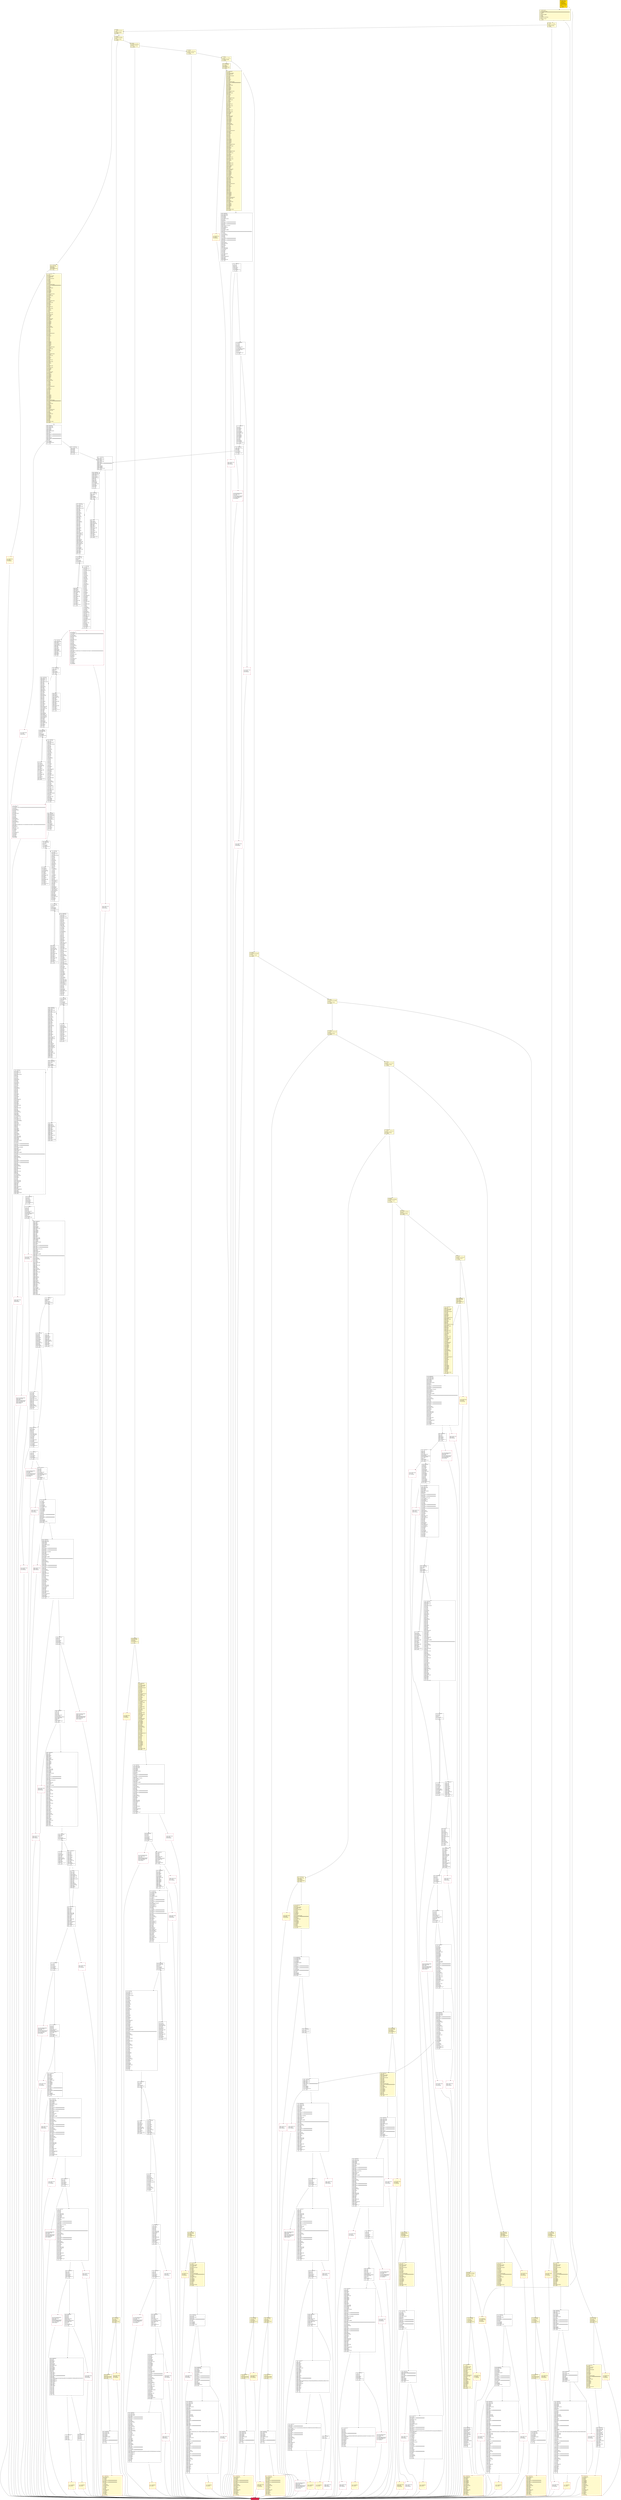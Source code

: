 digraph G {
bgcolor=transparent rankdir=UD;
node [shape=box style=filled color=black fillcolor=white fontname=arial fontcolor=black];
1954 [label="1954: PUSH1 0x00\l1956: DUP1\l1957: REVERT\l" shape=Msquare color=crimson ];
5541 [label="5541: PUSH1 0x00\l5543: DUP1\l5544: REVERT\l" shape=Msquare color=crimson ];
6053 [label="6053: PUSH1 0x00\l6055: DUP1\l6056: REVERT\l" shape=Msquare color=crimson ];
1997 [label="1997: JUMPDEST\l1998: PUSH1 0x03\l2000: PUSH1 0x00\l2002: SWAP1\l2003: SLOAD\l2004: SWAP1\l2005: PUSH2 0x0100\l2008: EXP\l2009: SWAP1\l2010: DIV\l2011: PUSH20 0xffffffffffffffffffffffffffffffffffffffff\l2032: AND\l2033: SWAP2\l2034: POP\l2035: DUP3\l2036: PUSH1 0x03\l2038: PUSH1 0x00\l2040: PUSH2 0x0100\l2043: EXP\l2044: DUP2\l2045: SLOAD\l2046: DUP2\l2047: PUSH20 0xffffffffffffffffffffffffffffffffffffffff\l2068: MUL\l2069: NOT\l2070: AND\l2071: SWAP1\l2072: DUP4\l2073: PUSH20 0xffffffffffffffffffffffffffffffffffffffff\l2094: AND\l2095: MUL\l2096: OR\l2097: SWAP1\l2098: SSTORE\l2099: POP\l2100: PUSH32 0x4fba7fc38f674802f76db83afb3e5f87dee0e5234b1e7f832f19168b05e00486\l2133: DUP3\l2134: PUSH1 0x03\l2136: PUSH1 0x00\l2138: SWAP1\l2139: SLOAD\l2140: SWAP1\l2141: PUSH2 0x0100\l2144: EXP\l2145: SWAP1\l2146: DIV\l2147: PUSH20 0xffffffffffffffffffffffffffffffffffffffff\l2168: AND\l2169: PUSH1 0x40\l2171: MLOAD\l2172: DUP1\l2173: DUP4\l2174: PUSH20 0xffffffffffffffffffffffffffffffffffffffff\l2195: AND\l2196: PUSH20 0xffffffffffffffffffffffffffffffffffffffff\l2217: AND\l2218: DUP2\l2219: MSTORE\l2220: PUSH1 0x20\l2222: ADD\l2223: DUP3\l2224: PUSH20 0xffffffffffffffffffffffffffffffffffffffff\l2245: AND\l2246: PUSH20 0xffffffffffffffffffffffffffffffffffffffff\l2267: AND\l2268: DUP2\l2269: MSTORE\l2270: PUSH1 0x20\l2272: ADD\l2273: SWAP3\l2274: POP\l2275: POP\l2276: POP\l2277: PUSH1 0x40\l2279: MLOAD\l2280: DUP1\l2281: SWAP2\l2282: SUB\l2283: SWAP1\l2284: LOG1\l2285: POP\l2286: POP\l2287: POP\l2288: JUMP\l" ];
300 [label="300: JUMPDEST\l301: PUSH1 0x40\l303: MLOAD\l304: DUP1\l305: DUP3\l306: ISZERO\l307: ISZERO\l308: ISZERO\l309: ISZERO\l310: DUP2\l311: MSTORE\l312: PUSH1 0x20\l314: ADD\l315: SWAP2\l316: POP\l317: POP\l318: PUSH1 0x40\l320: MLOAD\l321: DUP1\l322: SWAP2\l323: SUB\l324: SWAP1\l325: RETURN\l" fillcolor=lemonchiffon shape=Msquare color=crimson ];
9739 [label="9739: RETURNDATASIZE\l9740: PUSH1 0x00\l9742: DUP1\l9743: RETURNDATACOPY\l9744: RETURNDATASIZE\l9745: PUSH1 0x00\l9747: REVERT\l" shape=Msquare color=crimson ];
4106 [label="4106: RETURNDATASIZE\l4107: PUSH1 0x00\l4109: DUP1\l4110: RETURNDATACOPY\l4111: RETURNDATASIZE\l4112: PUSH1 0x00\l4114: REVERT\l" shape=Msquare color=crimson ];
391 [label="391: JUMPDEST\l392: STOP\l" fillcolor=lemonchiffon shape=Msquare color=crimson ];
903 [label="903: JUMPDEST\l904: STOP\l" fillcolor=lemonchiffon shape=Msquare color=crimson ];
1462 [label="1462: PUSH1 0x00\l1464: DUP1\l1465: REVERT\l" fillcolor=lemonchiffon shape=Msquare color=crimson ];
7448 [label="7448: JUMPDEST\l7449: PUSH1 0x20\l7451: DUP4\l7452: LT\l7453: ISZERO\l7454: ISZERO\l7455: PUSH2 0x1d3d\l7458: JUMPI\l" ];
153 [label="153: DUP1\l154: PUSH4 0x8da5cb5b\l159: EQ\l160: PUSH2 0x0514\l163: JUMPI\l" fillcolor=lemonchiffon ];
1588 [label="1588: JUMPDEST\l1589: CALLVALUE\l1590: DUP1\l1591: ISZERO\l1592: PUSH2 0x0640\l1595: JUMPI\l" fillcolor=lemonchiffon ];
733 [label="733: JUMPDEST\l734: CALLVALUE\l735: DUP1\l736: ISZERO\l737: PUSH2 0x02e9\l740: JUMPI\l" fillcolor=lemonchiffon ];
3519 [label="3519: PUSH1 0x00\l3521: DUP1\l3522: REVERT\l" shape=Msquare color=crimson ];
9339 [label="9339: JUMPDEST\l9340: POP\l9341: SWAP4\l9342: POP\l9343: POP\l9344: POP\l9345: POP\l9346: PUSH1 0x20\l9348: PUSH1 0x40\l9350: MLOAD\l9351: DUP1\l9352: DUP4\l9353: SUB\l9354: DUP2\l9355: PUSH1 0x00\l9357: DUP8\l9358: DUP1\l9359: EXTCODESIZE\l9360: ISZERO\l9361: DUP1\l9362: ISZERO\l9363: PUSH2 0x249b\l9366: JUMPI\l" ];
247 [label="247: JUMPDEST\l248: POP\l249: PUSH2 0x012c\l252: PUSH1 0x04\l254: DUP1\l255: CALLDATASIZE\l256: SUB\l257: DUP2\l258: ADD\l259: SWAP1\l260: DUP1\l261: DUP1\l262: CALLDATALOAD\l263: PUSH20 0xffffffffffffffffffffffffffffffffffffffff\l284: AND\l285: SWAP1\l286: PUSH1 0x20\l288: ADD\l289: SWAP1\l290: SWAP3\l291: SWAP2\l292: SWAP1\l293: POP\l294: POP\l295: POP\l296: PUSH2 0x0729\l299: JUMP\l" fillcolor=lemonchiffon ];
13 [label="13: PUSH1 0x00\l15: CALLDATALOAD\l16: PUSH29 0x0100000000000000000000000000000000000000000000000000000000\l46: SWAP1\l47: DIV\l48: PUSH4 0xffffffff\l53: AND\l54: DUP1\l55: PUSH4 0x1d0373ad\l60: EQ\l61: PUSH2 0x00eb\l64: JUMPI\l" fillcolor=lemonchiffon ];
1213 [label="1213: JUMPDEST\l1214: CALLVALUE\l1215: DUP1\l1216: ISZERO\l1217: PUSH2 0x04c9\l1220: JUMPI\l" fillcolor=lemonchiffon ];
9748 [label="9748: JUMPDEST\l9749: POP\l9750: POP\l9751: POP\l9752: POP\l9753: PUSH1 0x02\l9755: PUSH1 0x00\l9757: SWAP1\l9758: SLOAD\l9759: SWAP1\l9760: PUSH2 0x0100\l9763: EXP\l9764: SWAP1\l9765: DIV\l9766: PUSH20 0xffffffffffffffffffffffffffffffffffffffff\l9787: AND\l9788: PUSH20 0xffffffffffffffffffffffffffffffffffffffff\l9809: AND\l9810: PUSH4 0x1a5b70ad\l9815: DUP11\l9816: PUSH1 0x40\l9818: MLOAD\l9819: DUP3\l9820: PUSH4 0xffffffff\l9825: AND\l9826: PUSH29 0x0100000000000000000000000000000000000000000000000000000000\l9856: MUL\l9857: DUP2\l9858: MSTORE\l9859: PUSH1 0x04\l9861: ADD\l9862: DUP1\l9863: DUP3\l9864: PUSH20 0xffffffffffffffffffffffffffffffffffffffff\l9885: AND\l9886: PUSH20 0xffffffffffffffffffffffffffffffffffffffff\l9907: AND\l9908: DUP2\l9909: MSTORE\l9910: PUSH1 0x20\l9912: ADD\l9913: SWAP2\l9914: POP\l9915: POP\l9916: PUSH1 0x20\l9918: PUSH1 0x40\l9920: MLOAD\l9921: DUP1\l9922: DUP4\l9923: SUB\l9924: DUP2\l9925: PUSH1 0x00\l9927: DUP8\l9928: DUP1\l9929: EXTCODESIZE\l9930: ISZERO\l9931: DUP1\l9932: ISZERO\l9933: PUSH2 0x26d5\l9936: JUMPI\l" ];
10118 [label="10118: PUSH1 0x00\l10120: DUP1\l10121: REVERT\l" shape=Msquare color=crimson ];
6024 [label="6024: PUSH1 0x00\l6026: DUP1\l6027: REVERT\l" shape=Msquare color=crimson ];
5150 [label="5150: JUMPDEST\l5151: DUP2\l5152: ADD\l5153: SWAP1\l5154: DUP1\l5155: DUP1\l5156: MLOAD\l5157: SWAP1\l5158: PUSH1 0x20\l5160: ADD\l5161: SWAP1\l5162: SWAP3\l5163: SWAP2\l5164: SWAP1\l5165: POP\l5166: POP\l5167: POP\l5168: SWAP1\l5169: POP\l5170: PUSH1 0x02\l5172: PUSH1 0x00\l5174: SWAP1\l5175: SLOAD\l5176: SWAP1\l5177: PUSH2 0x0100\l5180: EXP\l5181: SWAP1\l5182: DIV\l5183: PUSH20 0xffffffffffffffffffffffffffffffffffffffff\l5204: AND\l5205: PUSH20 0xffffffffffffffffffffffffffffffffffffffff\l5226: AND\l5227: PUSH4 0x8a5a8662\l5232: DUP4\l5233: PUSH1 0x40\l5235: MLOAD\l5236: DUP3\l5237: PUSH4 0xffffffff\l5242: AND\l5243: PUSH29 0x0100000000000000000000000000000000000000000000000000000000\l5273: MUL\l5274: DUP2\l5275: MSTORE\l5276: PUSH1 0x04\l5278: ADD\l5279: DUP1\l5280: DUP3\l5281: PUSH20 0xffffffffffffffffffffffffffffffffffffffff\l5302: AND\l5303: PUSH20 0xffffffffffffffffffffffffffffffffffffffff\l5324: AND\l5325: DUP2\l5326: MSTORE\l5327: PUSH1 0x20\l5329: ADD\l5330: SWAP2\l5331: POP\l5332: POP\l5333: PUSH1 0x00\l5335: PUSH1 0x40\l5337: MLOAD\l5338: DUP1\l5339: DUP4\l5340: SUB\l5341: DUP2\l5342: PUSH1 0x00\l5344: DUP8\l5345: DUP1\l5346: EXTCODESIZE\l5347: ISZERO\l5348: DUP1\l5349: ISZERO\l5350: PUSH2 0x14ee\l5353: JUMPI\l" ];
10566 [label="10566: JUMPDEST\l10567: DUP2\l10568: ADD\l10569: SWAP1\l10570: DUP1\l10571: DUP1\l10572: MLOAD\l10573: SWAP1\l10574: PUSH1 0x20\l10576: ADD\l10577: SWAP1\l10578: SWAP3\l10579: SWAP2\l10580: SWAP1\l10581: POP\l10582: POP\l10583: POP\l10584: SWAP2\l10585: POP\l10586: DUP3\l10587: PUSH20 0xffffffffffffffffffffffffffffffffffffffff\l10608: AND\l10609: DUP3\l10610: PUSH32 0x487f75407abee1a719a204e683a93f0583efee10816d2651b112f8be571f7d32\l10643: PUSH1 0x40\l10645: MLOAD\l10646: PUSH1 0x40\l10648: MLOAD\l10649: DUP1\l10650: SWAP2\l10651: SUB\l10652: SWAP1\l10653: LOG3\l10654: POP\l10655: POP\l10656: POP\l10657: JUMP\l" ];
6507 [label="6507: JUMPDEST\l6508: POP\l6509: GAS\l6510: CALL\l6511: ISZERO\l6512: DUP1\l6513: ISZERO\l6514: PUSH2 0x197f\l6517: JUMPI\l" ];
401 [label="401: PUSH1 0x00\l403: DUP1\l404: REVERT\l" fillcolor=lemonchiffon shape=Msquare color=crimson ];
913 [label="913: PUSH1 0x00\l915: DUP1\l916: REVERT\l" fillcolor=lemonchiffon shape=Msquare color=crimson ];
6545 [label="6545: PUSH1 0x00\l6547: DUP1\l6548: REVERT\l" shape=Msquare color=crimson ];
7095 [label="7095: DUP1\l7096: MLOAD\l7097: DUP3\l7098: MSTORE\l7099: PUSH1 0x20\l7101: DUP3\l7102: ADD\l7103: SWAP2\l7104: POP\l7105: PUSH1 0x20\l7107: DUP2\l7108: ADD\l7109: SWAP1\l7110: POP\l7111: PUSH1 0x20\l7113: DUP4\l7114: SUB\l7115: SWAP3\l7116: POP\l7117: PUSH2 0x1bac\l7120: JUMP\l" ];
10122 [label="10122: JUMPDEST\l10123: PUSH1 0x02\l10125: PUSH1 0x00\l10127: SWAP1\l10128: SLOAD\l10129: SWAP1\l10130: PUSH2 0x0100\l10133: EXP\l10134: SWAP1\l10135: DIV\l10136: PUSH20 0xffffffffffffffffffffffffffffffffffffffff\l10157: AND\l10158: PUSH20 0xffffffffffffffffffffffffffffffffffffffff\l10179: AND\l10180: PUSH4 0x4f96baf1\l10185: DUP5\l10186: PUSH1 0x40\l10188: MLOAD\l10189: DUP3\l10190: PUSH4 0xffffffff\l10195: AND\l10196: PUSH29 0x0100000000000000000000000000000000000000000000000000000000\l10226: MUL\l10227: DUP2\l10228: MSTORE\l10229: PUSH1 0x04\l10231: ADD\l10232: DUP1\l10233: DUP3\l10234: PUSH20 0xffffffffffffffffffffffffffffffffffffffff\l10255: AND\l10256: PUSH20 0xffffffffffffffffffffffffffffffffffffffff\l10277: AND\l10278: DUP2\l10279: MSTORE\l10280: PUSH1 0x20\l10282: ADD\l10283: SWAP2\l10284: POP\l10285: POP\l10286: PUSH1 0x00\l10288: PUSH1 0x40\l10290: MLOAD\l10291: DUP1\l10292: DUP4\l10293: SUB\l10294: DUP2\l10295: PUSH1 0x00\l10297: DUP8\l10298: DUP1\l10299: EXTCODESIZE\l10300: ISZERO\l10301: DUP1\l10302: ISZERO\l10303: PUSH2 0x2847\l10306: JUMPI\l" ];
1807 [label="1807: JUMPDEST\l1808: PUSH1 0x40\l1810: MLOAD\l1811: DUP1\l1812: DUP3\l1813: ISZERO\l1814: ISZERO\l1815: ISZERO\l1816: ISZERO\l1817: DUP2\l1818: MSTORE\l1819: PUSH1 0x20\l1821: ADD\l1822: SWAP2\l1823: POP\l1824: POP\l1825: PUSH1 0x40\l1827: MLOAD\l1828: DUP1\l1829: SWAP2\l1830: SUB\l1831: SWAP1\l1832: RETURN\l" fillcolor=lemonchiffon shape=Msquare color=crimson ];
175 [label="175: DUP1\l176: PUSH4 0x9859387b\l181: EQ\l182: PUSH2 0x05ae\l185: JUMPI\l" fillcolor=lemonchiffon ];
1452 [label="1452: JUMPDEST\l1453: STOP\l" fillcolor=lemonchiffon shape=Msquare color=crimson ];
7343 [label="7343: JUMPDEST\l7344: PUSH1 0x20\l7346: DUP4\l7347: LT\l7348: ISZERO\l7349: ISZERO\l7350: PUSH2 0x1cd4\l7353: JUMPI\l" ];
6450 [label="6450: DUP1\l6451: DUP3\l6452: SUB\l6453: DUP1\l6454: MLOAD\l6455: PUSH1 0x01\l6457: DUP4\l6458: PUSH1 0x20\l6460: SUB\l6461: PUSH2 0x0100\l6464: EXP\l6465: SUB\l6466: NOT\l6467: AND\l6468: DUP2\l6469: MSTORE\l6470: PUSH1 0x20\l6472: ADD\l6473: SWAP2\l6474: POP\l" ];
8738 [label="8738: RETURNDATASIZE\l8739: PUSH1 0x00\l8741: DUP1\l8742: RETURNDATACOPY\l8743: RETURNDATASIZE\l8744: PUSH1 0x00\l8746: REVERT\l" shape=Msquare color=crimson ];
1760 [label="1760: JUMPDEST\l1761: CALLVALUE\l1762: DUP1\l1763: ISZERO\l1764: PUSH2 0x06ec\l1767: JUMPI\l" fillcolor=lemonchiffon ];
5601 [label="5601: PUSH1 0x00\l5603: DUP1\l5604: REVERT\l" shape=Msquare color=crimson ];
3161 [label="3161: RETURNDATASIZE\l3162: PUSH1 0x00\l3164: DUP1\l3165: RETURNDATACOPY\l3166: RETURNDATASIZE\l3167: PUSH1 0x00\l3169: REVERT\l" shape=Msquare color=crimson ];
1126 [label="1126: JUMPDEST\l1127: CALLVALUE\l1128: DUP1\l1129: ISZERO\l1130: PUSH2 0x0472\l1133: JUMPI\l" fillcolor=lemonchiffon ];
8109 [label="8109: JUMPDEST\l8110: PUSH1 0x01\l8112: DUP4\l8113: PUSH1 0x20\l8115: SUB\l8116: PUSH2 0x0100\l8119: EXP\l8120: SUB\l8121: DUP1\l8122: NOT\l8123: DUP3\l8124: MLOAD\l8125: AND\l8126: DUP2\l8127: DUP5\l8128: MLOAD\l8129: AND\l8130: DUP1\l8131: DUP3\l8132: OR\l8133: DUP6\l8134: MSTORE\l8135: POP\l8136: POP\l8137: POP\l8138: POP\l8139: POP\l8140: POP\l8141: SWAP1\l8142: POP\l8143: ADD\l8144: SWAP2\l8145: POP\l8146: POP\l8147: PUSH1 0x40\l8149: MLOAD\l8150: DUP1\l8151: SWAP2\l8152: SUB\l8153: SWAP1\l8154: SHA3\l8155: PUSH1 0x00\l8157: NOT\l8158: AND\l8159: PUSH1 0x00\l8161: NOT\l8162: AND\l8163: DUP2\l8164: MSTORE\l8165: PUSH1 0x20\l8167: ADD\l8168: SWAP1\l8169: DUP2\l8170: MSTORE\l8171: PUSH1 0x20\l8173: ADD\l8174: PUSH1 0x00\l8176: SHA3\l8177: PUSH1 0x00\l8179: PUSH2 0x0100\l8182: EXP\l8183: DUP2\l8184: SLOAD\l8185: DUP2\l8186: PUSH1 0xff\l8188: MUL\l8189: NOT\l8190: AND\l8191: SWAP1\l8192: DUP4\l8193: ISZERO\l8194: ISZERO\l8195: MUL\l8196: OR\l8197: SWAP1\l8198: SSTORE\l8199: POP\l8200: PUSH1 0x01\l8202: PUSH1 0x00\l8204: SWAP1\l8205: SLOAD\l8206: SWAP1\l8207: PUSH2 0x0100\l8210: EXP\l8211: SWAP1\l8212: DIV\l8213: PUSH20 0xffffffffffffffffffffffffffffffffffffffff\l8234: AND\l8235: PUSH20 0xffffffffffffffffffffffffffffffffffffffff\l8256: AND\l8257: PUSH4 0x23f809f6\l8262: DUP11\l8263: DUP8\l8264: PUSH1 0x40\l8266: MLOAD\l8267: DUP4\l8268: PUSH4 0xffffffff\l8273: AND\l8274: PUSH29 0x0100000000000000000000000000000000000000000000000000000000\l8304: MUL\l8305: DUP2\l8306: MSTORE\l8307: PUSH1 0x04\l8309: ADD\l8310: DUP1\l8311: DUP4\l8312: PUSH20 0xffffffffffffffffffffffffffffffffffffffff\l8333: AND\l8334: PUSH20 0xffffffffffffffffffffffffffffffffffffffff\l8355: AND\l8356: DUP2\l8357: MSTORE\l8358: PUSH1 0x20\l8360: ADD\l8361: DUP3\l8362: PUSH1 0x00\l8364: NOT\l8365: AND\l8366: PUSH1 0x00\l8368: NOT\l8369: AND\l8370: DUP2\l8371: MSTORE\l8372: PUSH1 0x20\l8374: ADD\l8375: SWAP3\l8376: POP\l8377: POP\l8378: POP\l8379: PUSH1 0x20\l8381: PUSH1 0x40\l8383: MLOAD\l8384: DUP1\l8385: DUP4\l8386: SUB\l8387: DUP2\l8388: PUSH1 0x00\l8390: DUP8\l8391: DUP1\l8392: EXTCODESIZE\l8393: ISZERO\l8394: DUP1\l8395: ISZERO\l8396: PUSH2 0x20d4\l8399: JUMPI\l" ];
1533 [label="1533: JUMPDEST\l1534: POP\l1535: PUSH2 0x0632\l1538: PUSH1 0x04\l1540: DUP1\l1541: CALLDATASIZE\l1542: SUB\l1543: DUP2\l1544: ADD\l1545: SWAP1\l1546: DUP1\l1547: DUP1\l1548: CALLDATALOAD\l1549: PUSH20 0xffffffffffffffffffffffffffffffffffffffff\l1570: AND\l1571: SWAP1\l1572: PUSH1 0x20\l1574: ADD\l1575: SWAP1\l1576: SWAP3\l1577: SWAP2\l1578: SWAP1\l1579: POP\l1580: POP\l1581: POP\l1582: PUSH2 0x12d9\l1585: JUMP\l" fillcolor=lemonchiffon ];
7574 [label="7574: PUSH1 0x40\l7576: MLOAD\l7577: PUSH32 0x08c379a000000000000000000000000000000000000000000000000000000000\l7610: DUP2\l7611: MSTORE\l7612: PUSH1 0x04\l7614: ADD\l7615: DUP1\l7616: DUP1\l7617: PUSH1 0x20\l7619: ADD\l7620: DUP3\l7621: DUP2\l7622: SUB\l7623: DUP3\l7624: MSTORE\l7625: PUSH1 0x14\l7627: DUP2\l7628: MSTORE\l7629: PUSH1 0x20\l7631: ADD\l7632: DUP1\l7633: PUSH32 0x5369676e6174757265206e6f7420756e69717565000000000000000000000000\l7666: DUP2\l7667: MSTORE\l7668: POP\l7669: PUSH1 0x20\l7671: ADD\l7672: SWAP2\l7673: POP\l7674: POP\l7675: PUSH1 0x40\l7677: MLOAD\l7678: DUP1\l7679: SWAP2\l7680: SUB\l7681: SWAP1\l7682: REVERT\l" shape=Msquare color=crimson ];
3482 [label="3482: JUMPDEST\l3483: PUSH1 0x00\l3485: DUP2\l3486: PUSH1 0x00\l3488: DUP2\l3489: PUSH20 0xffffffffffffffffffffffffffffffffffffffff\l3510: AND\l3511: EQ\l3512: ISZERO\l3513: ISZERO\l3514: ISZERO\l3515: PUSH2 0x0dc3\l3518: JUMPI\l" ];
10322 [label="10322: RETURNDATASIZE\l10323: PUSH1 0x00\l10325: DUP1\l10326: RETURNDATACOPY\l10327: RETURNDATASIZE\l10328: PUSH1 0x00\l10330: REVERT\l" shape=Msquare color=crimson ];
2641 [label="2641: RETURNDATASIZE\l2642: PUSH1 0x00\l2644: DUP1\l2645: RETURNDATACOPY\l2646: RETURNDATASIZE\l2647: PUSH1 0x00\l2649: REVERT\l" shape=Msquare color=crimson ];
2672 [label="2672: JUMPDEST\l2673: DUP2\l2674: ADD\l2675: SWAP1\l2676: DUP1\l2677: DUP1\l2678: MLOAD\l2679: SWAP1\l2680: PUSH1 0x20\l2682: ADD\l2683: SWAP1\l2684: SWAP3\l2685: SWAP2\l2686: SWAP1\l2687: POP\l2688: POP\l2689: POP\l2690: ISZERO\l2691: ISZERO\l2692: PUSH2 0x0a8c\l2695: JUMPI\l" ];
5104 [label="5104: PUSH1 0x00\l5106: DUP1\l5107: REVERT\l" shape=Msquare color=crimson ];
917 [label="917: JUMPDEST\l918: POP\l919: PUSH2 0x0464\l922: PUSH1 0x04\l924: DUP1\l925: CALLDATASIZE\l926: SUB\l927: DUP2\l928: ADD\l929: SWAP1\l930: DUP1\l931: DUP1\l932: CALLDATALOAD\l933: PUSH20 0xffffffffffffffffffffffffffffffffffffffff\l954: AND\l955: SWAP1\l956: PUSH1 0x20\l958: ADD\l959: SWAP1\l960: SWAP3\l961: SWAP2\l962: SWAP1\l963: DUP1\l964: CALLDATALOAD\l965: SWAP1\l966: PUSH1 0x20\l968: ADD\l969: SWAP1\l970: DUP3\l971: ADD\l972: DUP1\l973: CALLDATALOAD\l974: SWAP1\l975: PUSH1 0x20\l977: ADD\l978: SWAP1\l979: DUP1\l980: DUP1\l981: PUSH1 0x1f\l983: ADD\l984: PUSH1 0x20\l986: DUP1\l987: SWAP2\l988: DIV\l989: MUL\l990: PUSH1 0x20\l992: ADD\l993: PUSH1 0x40\l995: MLOAD\l996: SWAP1\l997: DUP2\l998: ADD\l999: PUSH1 0x40\l1001: MSTORE\l1002: DUP1\l1003: SWAP4\l1004: SWAP3\l1005: SWAP2\l1006: SWAP1\l1007: DUP2\l1008: DUP2\l1009: MSTORE\l1010: PUSH1 0x20\l1012: ADD\l1013: DUP4\l1014: DUP4\l1015: DUP1\l1016: DUP3\l1017: DUP5\l1018: CALLDATACOPY\l1019: DUP3\l1020: ADD\l1021: SWAP2\l1022: POP\l1023: POP\l1024: POP\l1025: POP\l1026: POP\l1027: POP\l1028: SWAP2\l1029: SWAP3\l1030: SWAP2\l1031: SWAP3\l1032: SWAP1\l1033: DUP1\l1034: CALLDATALOAD\l1035: SWAP1\l1036: PUSH1 0x20\l1038: ADD\l1039: SWAP1\l1040: DUP3\l1041: ADD\l1042: DUP1\l1043: CALLDATALOAD\l1044: SWAP1\l1045: PUSH1 0x20\l1047: ADD\l1048: SWAP1\l1049: DUP1\l1050: DUP1\l1051: PUSH1 0x1f\l1053: ADD\l1054: PUSH1 0x20\l1056: DUP1\l1057: SWAP2\l1058: DIV\l1059: MUL\l1060: PUSH1 0x20\l1062: ADD\l1063: PUSH1 0x40\l1065: MLOAD\l1066: SWAP1\l1067: DUP2\l1068: ADD\l1069: PUSH1 0x40\l1071: MSTORE\l1072: DUP1\l1073: SWAP4\l1074: SWAP3\l1075: SWAP2\l1076: SWAP1\l1077: DUP2\l1078: DUP2\l1079: MSTORE\l1080: PUSH1 0x20\l1082: ADD\l1083: DUP4\l1084: DUP4\l1085: DUP1\l1086: DUP3\l1087: DUP5\l1088: CALLDATACOPY\l1089: DUP3\l1090: ADD\l1091: SWAP2\l1092: POP\l1093: POP\l1094: POP\l1095: POP\l1096: POP\l1097: POP\l1098: SWAP2\l1099: SWAP3\l1100: SWAP2\l1101: SWAP3\l1102: SWAP1\l1103: DUP1\l1104: CALLDATALOAD\l1105: PUSH1 0x00\l1107: NOT\l1108: AND\l1109: SWAP1\l1110: PUSH1 0x20\l1112: ADD\l1113: SWAP1\l1114: SWAP3\l1115: SWAP2\l1116: SWAP1\l1117: POP\l1118: POP\l1119: POP\l1120: PUSH2 0x0f42\l1123: JUMP\l" fillcolor=lemonchiffon ];
1529 [label="1529: PUSH1 0x00\l1531: DUP1\l1532: REVERT\l" fillcolor=lemonchiffon shape=Msquare color=crimson ];
4091 [label="4091: PUSH1 0x00\l4093: DUP1\l4094: REVERT\l" shape=Msquare color=crimson ];
3614 [label="3614: JUMPDEST\l3615: PUSH1 0x02\l3617: PUSH1 0x00\l3619: SWAP1\l3620: SLOAD\l3621: SWAP1\l3622: PUSH2 0x0100\l3625: EXP\l3626: SWAP1\l3627: DIV\l3628: PUSH20 0xffffffffffffffffffffffffffffffffffffffff\l3649: AND\l3650: SWAP2\l3651: POP\l3652: DUP3\l3653: PUSH1 0x02\l3655: PUSH1 0x00\l3657: PUSH2 0x0100\l3660: EXP\l3661: DUP2\l3662: SLOAD\l3663: DUP2\l3664: PUSH20 0xffffffffffffffffffffffffffffffffffffffff\l3685: MUL\l3686: NOT\l3687: AND\l3688: SWAP1\l3689: DUP4\l3690: PUSH20 0xffffffffffffffffffffffffffffffffffffffff\l3711: AND\l3712: MUL\l3713: OR\l3714: SWAP1\l3715: SSTORE\l3716: POP\l3717: PUSH32 0x68913200cecf41727f9b83c3ef808abc9b8a07e16a8ccb2fbb9fd9bcc7183f82\l3750: DUP3\l3751: PUSH1 0x02\l3753: PUSH1 0x00\l3755: SWAP1\l3756: SLOAD\l3757: SWAP1\l3758: PUSH2 0x0100\l3761: EXP\l3762: SWAP1\l3763: DIV\l3764: PUSH20 0xffffffffffffffffffffffffffffffffffffffff\l3785: AND\l3786: PUSH1 0x40\l3788: MLOAD\l3789: DUP1\l3790: DUP4\l3791: PUSH20 0xffffffffffffffffffffffffffffffffffffffff\l3812: AND\l3813: PUSH20 0xffffffffffffffffffffffffffffffffffffffff\l3834: AND\l3835: DUP2\l3836: MSTORE\l3837: PUSH1 0x20\l3839: ADD\l3840: DUP3\l3841: PUSH20 0xffffffffffffffffffffffffffffffffffffffff\l3862: AND\l3863: PUSH20 0xffffffffffffffffffffffffffffffffffffffff\l3884: AND\l3885: DUP2\l3886: MSTORE\l3887: PUSH1 0x20\l3889: ADD\l3890: SWAP3\l3891: POP\l3892: POP\l3893: POP\l3894: PUSH1 0x40\l3896: MLOAD\l3897: DUP1\l3898: SWAP2\l3899: SUB\l3900: SWAP1\l3901: LOG1\l3902: POP\l3903: POP\l3904: POP\l3905: JUMP\l" ];
6652 [label="6652: PUSH1 0x00\l6654: DUP1\l6655: REVERT\l" shape=Msquare color=crimson ];
9724 [label="9724: PUSH1 0x00\l9726: DUP1\l9727: REVERT\l" shape=Msquare color=crimson ];
0 [label="0: PUSH1 0x80\l2: PUSH1 0x40\l4: MSTORE\l5: PUSH1 0x04\l7: CALLDATASIZE\l8: LT\l9: PUSH2 0x00e6\l12: JUMPI\l" fillcolor=lemonchiffon shape=Msquare fillcolor=gold ];
76 [label="76: DUP1\l77: PUSH4 0x3dcbf7eb\l82: EQ\l83: PUSH2 0x0189\l86: JUMPI\l" fillcolor=lemonchiffon ];
2700 [label="2700: JUMPDEST\l2701: PUSH1 0x01\l2703: PUSH1 0x00\l2705: SWAP1\l2706: SLOAD\l2707: SWAP1\l2708: PUSH2 0x0100\l2711: EXP\l2712: SWAP1\l2713: DIV\l2714: PUSH20 0xffffffffffffffffffffffffffffffffffffffff\l2735: AND\l2736: PUSH20 0xffffffffffffffffffffffffffffffffffffffff\l2757: AND\l2758: PUSH4 0x97aba7f9\l2763: CALLER\l2764: PUSH1 0x40\l2766: MLOAD\l2767: PUSH1 0x20\l2769: ADD\l2770: DUP1\l2771: DUP3\l2772: PUSH20 0xffffffffffffffffffffffffffffffffffffffff\l2793: AND\l2794: PUSH20 0xffffffffffffffffffffffffffffffffffffffff\l2815: AND\l2816: PUSH13 0x01000000000000000000000000\l2830: MUL\l2831: DUP2\l2832: MSTORE\l2833: PUSH1 0x14\l2835: ADD\l2836: SWAP2\l2837: POP\l2838: POP\l2839: PUSH1 0x40\l2841: MLOAD\l2842: PUSH1 0x20\l2844: DUP2\l2845: DUP4\l2846: SUB\l2847: SUB\l2848: DUP2\l2849: MSTORE\l2850: SWAP1\l2851: PUSH1 0x40\l2853: MSTORE\l2854: PUSH1 0x40\l2856: MLOAD\l2857: DUP1\l2858: DUP3\l2859: DUP1\l2860: MLOAD\l2861: SWAP1\l2862: PUSH1 0x20\l2864: ADD\l2865: SWAP1\l2866: DUP1\l2867: DUP4\l2868: DUP4\l" ];
9983 [label="9983: JUMPDEST\l9984: DUP2\l9985: ADD\l9986: SWAP1\l9987: DUP1\l9988: DUP1\l9989: MLOAD\l9990: SWAP1\l9991: PUSH1 0x20\l9993: ADD\l9994: SWAP1\l9995: SWAP3\l9996: SWAP2\l9997: SWAP1\l9998: POP\l9999: POP\l10000: POP\l10001: SWAP2\l10002: POP\l10003: DUP9\l10004: PUSH20 0xffffffffffffffffffffffffffffffffffffffff\l10025: AND\l10026: DUP3\l10027: PUSH32 0xedec6416a94b784dc98025e70b146d8d8628117664f0da05822fc95132bc4f58\l10060: PUSH1 0x40\l10062: MLOAD\l10063: PUSH1 0x40\l10065: MLOAD\l10066: DUP1\l10067: SWAP2\l10068: SUB\l10069: SWAP1\l10070: LOG3\l10071: POP\l10072: POP\l10073: POP\l10074: POP\l10075: POP\l10076: POP\l10077: POP\l10078: POP\l10079: POP\l10080: JUMP\l" ];
3046 [label="3046: JUMPDEST\l3047: DUP4\l3048: DUP2\l3049: LT\l3050: ISZERO\l3051: PUSH2 0x0c01\l3054: JUMPI\l" ];
8747 [label="8747: JUMPDEST\l8748: POP\l8749: POP\l8750: POP\l8751: POP\l8752: PUSH1 0x40\l8754: MLOAD\l8755: RETURNDATASIZE\l8756: PUSH1 0x20\l8758: DUP2\l8759: LT\l8760: ISZERO\l8761: PUSH2 0x2241\l8764: JUMPI\l" ];
6226 [label="6226: JUMPDEST\l6227: PUSH1 0x20\l6229: DUP4\l6230: LT\l6231: ISZERO\l6232: ISZERO\l6233: PUSH2 0x1877\l6236: JUMPI\l" ];
5128 [label="5128: JUMPDEST\l5129: POP\l5130: POP\l5131: POP\l5132: POP\l5133: PUSH1 0x40\l5135: MLOAD\l5136: RETURNDATASIZE\l5137: PUSH1 0x20\l5139: DUP2\l5140: LT\l5141: ISZERO\l5142: PUSH2 0x141e\l5145: JUMPI\l" ];
1993 [label="1993: PUSH1 0x00\l1995: DUP1\l1996: REVERT\l" shape=Msquare color=crimson ];
1833 [label="1833: JUMPDEST\l1834: PUSH1 0x05\l1836: PUSH1 0x20\l1838: MSTORE\l1839: DUP1\l1840: PUSH1 0x00\l1842: MSTORE\l1843: PUSH1 0x40\l1845: PUSH1 0x00\l1847: SHA3\l1848: PUSH1 0x00\l1850: SWAP2\l1851: POP\l1852: SLOAD\l1853: SWAP1\l1854: PUSH2 0x0100\l1857: EXP\l1858: SWAP1\l1859: DIV\l1860: PUSH1 0xff\l1862: AND\l1863: DUP2\l1864: JUMP\l" ];
6656 [label="6656: JUMPDEST\l6657: PUSH1 0x00\l6659: PUSH1 0x05\l6661: PUSH1 0x00\l6663: DUP4\l6664: PUSH20 0xffffffffffffffffffffffffffffffffffffffff\l6685: AND\l6686: PUSH20 0xffffffffffffffffffffffffffffffffffffffff\l6707: AND\l6708: DUP2\l6709: MSTORE\l6710: PUSH1 0x20\l6712: ADD\l6713: SWAP1\l6714: DUP2\l6715: MSTORE\l6716: PUSH1 0x20\l6718: ADD\l6719: PUSH1 0x00\l6721: SHA3\l6722: PUSH1 0x00\l6724: PUSH2 0x0100\l6727: EXP\l6728: DUP2\l6729: SLOAD\l6730: DUP2\l6731: PUSH1 0xff\l6733: MUL\l6734: NOT\l6735: AND\l6736: SWAP1\l6737: DUP4\l6738: ISZERO\l6739: ISZERO\l6740: MUL\l6741: OR\l6742: SWAP1\l6743: SSTORE\l6744: POP\l6745: PUSH2 0x1a61\l6748: CALLER\l6749: PUSH2 0x2761\l6752: JUMP\l" ];
7084 [label="7084: JUMPDEST\l7085: PUSH1 0x20\l7087: DUP4\l7088: LT\l7089: ISZERO\l7090: ISZERO\l7091: PUSH2 0x1bd1\l7094: JUMPI\l" ];
2869 [label="2869: JUMPDEST\l2870: PUSH1 0x20\l2872: DUP4\l2873: LT\l2874: ISZERO\l2875: ISZERO\l2876: PUSH2 0x0b5a\l2879: JUMPI\l" ];
393 [label="393: JUMPDEST\l394: CALLVALUE\l395: DUP1\l396: ISZERO\l397: PUSH2 0x0195\l400: JUMPI\l" fillcolor=lemonchiffon ];
6430 [label="6430: JUMPDEST\l6431: POP\l6432: POP\l6433: POP\l6434: POP\l6435: SWAP1\l6436: POP\l6437: SWAP1\l6438: DUP2\l6439: ADD\l6440: SWAP1\l6441: PUSH1 0x1f\l6443: AND\l6444: DUP1\l6445: ISZERO\l6446: PUSH2 0x194b\l6449: JUMPI\l" ];
1138 [label="1138: JUMPDEST\l1139: POP\l1140: PUSH2 0x047b\l1143: PUSH2 0x1058\l1146: JUMP\l" fillcolor=lemonchiffon ];
1772 [label="1772: JUMPDEST\l1773: POP\l1774: PUSH2 0x070f\l1777: PUSH1 0x04\l1779: DUP1\l1780: CALLDATASIZE\l1781: SUB\l1782: DUP2\l1783: ADD\l1784: SWAP1\l1785: DUP1\l1786: DUP1\l1787: CALLDATALOAD\l1788: PUSH1 0x00\l1790: NOT\l1791: AND\l1792: SWAP1\l1793: PUSH1 0x20\l1795: ADD\l1796: SWAP1\l1797: SWAP3\l1798: SWAP2\l1799: SWAP1\l1800: POP\l1801: POP\l1802: POP\l1803: PUSH2 0x1adf\l1806: JUMP\l" fillcolor=lemonchiffon ];
5545 [label="5545: JUMPDEST\l5546: PUSH1 0x00\l5548: PUSH20 0xffffffffffffffffffffffffffffffffffffffff\l5569: AND\l5570: DUP2\l5571: PUSH20 0xffffffffffffffffffffffffffffffffffffffff\l5592: AND\l5593: EQ\l5594: ISZERO\l5595: ISZERO\l5596: ISZERO\l5597: PUSH2 0x15e5\l5600: JUMPI\l" ];
6475 [label="6475: JUMPDEST\l6476: POP\l6477: SWAP4\l6478: POP\l6479: POP\l6480: POP\l6481: POP\l6482: PUSH1 0x20\l6484: PUSH1 0x40\l6486: MLOAD\l6487: DUP1\l6488: DUP4\l6489: SUB\l6490: DUP2\l6491: PUSH1 0x00\l6493: DUP8\l6494: DUP1\l6495: EXTCODESIZE\l6496: ISZERO\l6497: DUP1\l6498: ISZERO\l6499: PUSH2 0x196b\l6502: JUMPI\l" ];
7121 [label="7121: JUMPDEST\l7122: PUSH1 0x01\l7124: DUP4\l7125: PUSH1 0x20\l7127: SUB\l7128: PUSH2 0x0100\l7131: EXP\l7132: SUB\l7133: DUP1\l7134: NOT\l7135: DUP3\l7136: MLOAD\l7137: AND\l7138: DUP2\l7139: DUP5\l7140: MLOAD\l7141: AND\l7142: DUP1\l7143: DUP3\l7144: OR\l7145: DUP6\l7146: MSTORE\l7147: POP\l7148: POP\l7149: POP\l7150: POP\l7151: POP\l7152: POP\l7153: SWAP1\l7154: POP\l7155: ADD\l7156: SWAP2\l7157: POP\l7158: POP\l7159: PUSH1 0x40\l7161: MLOAD\l7162: DUP1\l7163: SWAP2\l7164: SUB\l7165: SWAP1\l7166: SHA3\l7167: PUSH1 0x00\l7169: NOT\l7170: AND\l7171: PUSH1 0x00\l7173: NOT\l7174: AND\l7175: DUP2\l7176: MSTORE\l7177: PUSH1 0x20\l7179: ADD\l7180: SWAP1\l7181: DUP2\l7182: MSTORE\l7183: PUSH1 0x20\l7185: ADD\l7186: PUSH1 0x00\l7188: SHA3\l7189: PUSH1 0x00\l7191: SWAP1\l7192: SLOAD\l7193: SWAP1\l7194: PUSH2 0x0100\l7197: EXP\l7198: SWAP1\l7199: DIV\l7200: PUSH1 0xff\l7202: AND\l7203: ISZERO\l7204: ISZERO\l7205: ISZERO\l7206: PUSH2 0x1c97\l7209: JUMPI\l" ];
9941 [label="9941: JUMPDEST\l9942: POP\l9943: GAS\l9944: CALL\l9945: ISZERO\l9946: DUP1\l9947: ISZERO\l9948: PUSH2 0x26e9\l9951: JUMPI\l" ];
326 [label="326: JUMPDEST\l327: CALLVALUE\l328: DUP1\l329: ISZERO\l330: PUSH2 0x0152\l333: JUMPI\l" fillcolor=lemonchiffon ];
1321 [label="1321: JUMPDEST\l1322: PUSH1 0x40\l1324: MLOAD\l1325: DUP1\l1326: DUP3\l1327: PUSH20 0xffffffffffffffffffffffffffffffffffffffff\l1348: AND\l1349: PUSH20 0xffffffffffffffffffffffffffffffffffffffff\l1370: AND\l1371: DUP2\l1372: MSTORE\l1373: PUSH1 0x20\l1375: ADD\l1376: SWAP2\l1377: POP\l1378: POP\l1379: PUSH1 0x40\l1381: MLOAD\l1382: DUP1\l1383: SWAP2\l1384: SUB\l1385: SWAP1\l1386: RETURN\l" fillcolor=lemonchiffon shape=Msquare color=crimson ];
1519 [label="1519: JUMPDEST\l1520: STOP\l" fillcolor=lemonchiffon shape=Msquare color=crimson ];
4919 [label="4919: JUMPDEST\l4920: PUSH1 0x02\l4922: PUSH1 0x00\l4924: SWAP1\l4925: SLOAD\l4926: SWAP1\l4927: PUSH2 0x0100\l4930: EXP\l4931: SWAP1\l4932: DIV\l4933: PUSH20 0xffffffffffffffffffffffffffffffffffffffff\l4954: AND\l4955: PUSH20 0xffffffffffffffffffffffffffffffffffffffff\l4976: AND\l4977: PUSH4 0x1a5b70ad\l4982: DUP4\l4983: PUSH1 0x40\l4985: MLOAD\l4986: DUP3\l4987: PUSH4 0xffffffff\l4992: AND\l4993: PUSH29 0x0100000000000000000000000000000000000000000000000000000000\l5023: MUL\l5024: DUP2\l5025: MSTORE\l5026: PUSH1 0x04\l5028: ADD\l5029: DUP1\l5030: DUP3\l5031: PUSH20 0xffffffffffffffffffffffffffffffffffffffff\l5052: AND\l5053: PUSH20 0xffffffffffffffffffffffffffffffffffffffff\l5074: AND\l5075: DUP2\l5076: MSTORE\l5077: PUSH1 0x20\l5079: ADD\l5080: SWAP2\l5081: POP\l5082: POP\l5083: PUSH1 0x20\l5085: PUSH1 0x40\l5087: MLOAD\l5088: DUP1\l5089: DUP4\l5090: SUB\l5091: DUP2\l5092: PUSH1 0x00\l5094: DUP8\l5095: DUP1\l5096: EXTCODESIZE\l5097: ISZERO\l5098: DUP1\l5099: ISZERO\l5100: PUSH2 0x13f4\l5103: JUMPI\l" ];
9371 [label="9371: JUMPDEST\l9372: POP\l9373: GAS\l9374: CALL\l9375: ISZERO\l9376: DUP1\l9377: ISZERO\l9378: PUSH2 0x24af\l9381: JUMPI\l" ];
3300 [label="3300: JUMPDEST\l3301: PUSH1 0x01\l3303: PUSH1 0x05\l3305: PUSH1 0x00\l3307: DUP4\l3308: PUSH20 0xffffffffffffffffffffffffffffffffffffffff\l3329: AND\l3330: PUSH20 0xffffffffffffffffffffffffffffffffffffffff\l3351: AND\l3352: DUP2\l3353: MSTORE\l3354: PUSH1 0x20\l3356: ADD\l3357: SWAP1\l3358: DUP2\l3359: MSTORE\l3360: PUSH1 0x20\l3362: ADD\l3363: PUSH1 0x00\l3365: SHA3\l3366: PUSH1 0x00\l3368: PUSH2 0x0100\l3371: EXP\l3372: DUP2\l3373: SLOAD\l3374: DUP2\l3375: PUSH1 0xff\l3377: MUL\l3378: NOT\l3379: AND\l3380: SWAP1\l3381: DUP4\l3382: ISZERO\l3383: ISZERO\l3384: MUL\l3385: OR\l3386: SWAP1\l3387: SSTORE\l3388: POP\l3389: DUP1\l3390: PUSH20 0xffffffffffffffffffffffffffffffffffffffff\l3411: AND\l3412: CALLER\l3413: PUSH20 0xffffffffffffffffffffffffffffffffffffffff\l3434: AND\l3435: PUSH32 0x264c2a13cbb614f5c05aa1bd9cbfd0a1466f73f27887866039a63ec56a190ddd\l3468: PUSH1 0x40\l3470: MLOAD\l3471: PUSH1 0x40\l3473: MLOAD\l3474: DUP1\l3475: SWAP2\l3476: SUB\l3477: SWAP1\l3478: LOG3\l3479: POP\l3480: POP\l3481: JUMP\l" ];
6412 [label="6412: DUP1\l6413: DUP3\l6414: ADD\l6415: MLOAD\l6416: DUP2\l6417: DUP5\l6418: ADD\l6419: MSTORE\l6420: PUSH1 0x20\l6422: DUP2\l6423: ADD\l6424: SWAP1\l6425: POP\l6426: PUSH2 0x1903\l6429: JUMP\l" ];
65 [label="65: DUP1\l66: PUSH4 0x39069d8c\l71: EQ\l72: PUSH2 0x0146\l75: JUMPI\l" fillcolor=lemonchiffon ];
6955 [label="6955: JUMPDEST\l6956: PUSH1 0x04\l6958: PUSH1 0x00\l6960: DUP10\l6961: PUSH1 0x40\l6963: MLOAD\l6964: PUSH1 0x20\l6966: ADD\l6967: DUP1\l6968: DUP3\l6969: DUP1\l6970: MLOAD\l6971: SWAP1\l6972: PUSH1 0x20\l6974: ADD\l6975: SWAP1\l6976: DUP1\l6977: DUP4\l6978: DUP4\l" ];
6951 [label="6951: PUSH1 0x00\l6953: DUP1\l6954: REVERT\l" shape=Msquare color=crimson ];
5454 [label="5454: JUMPDEST\l5455: PUSH1 0x00\l5457: DUP1\l5458: SWAP1\l5459: SLOAD\l5460: SWAP1\l5461: PUSH2 0x0100\l5464: EXP\l5465: SWAP1\l5466: DIV\l5467: PUSH20 0xffffffffffffffffffffffffffffffffffffffff\l5488: AND\l5489: PUSH20 0xffffffffffffffffffffffffffffffffffffffff\l5510: AND\l5511: CALLER\l5512: PUSH20 0xffffffffffffffffffffffffffffffffffffffff\l5533: AND\l5534: EQ\l5535: ISZERO\l5536: ISZERO\l5537: PUSH2 0x15a9\l5540: JUMPI\l" ];
9276 [label="9276: DUP1\l9277: DUP3\l9278: ADD\l9279: MLOAD\l9280: DUP2\l9281: DUP5\l9282: ADD\l9283: MSTORE\l9284: PUSH1 0x20\l9286: DUP2\l9287: ADD\l9288: SWAP1\l9289: POP\l9290: PUSH2 0x2433\l9293: JUMP\l" ];
4915 [label="4915: PUSH1 0x00\l4917: DUP1\l4918: REVERT\l" shape=Msquare color=crimson ];
10524 [label="10524: JUMPDEST\l10525: POP\l10526: GAS\l10527: CALL\l10528: ISZERO\l10529: DUP1\l10530: ISZERO\l10531: PUSH2 0x2930\l10534: JUMPI\l" ];
9728 [label="9728: JUMPDEST\l9729: POP\l9730: GAS\l9731: CALL\l9732: ISZERO\l9733: DUP1\l9734: ISZERO\l9735: PUSH2 0x2614\l9738: JUMPI\l" ];
5378 [label="5378: JUMPDEST\l5379: POP\l5380: POP\l5381: POP\l5382: POP\l5383: DUP2\l5384: PUSH20 0xffffffffffffffffffffffffffffffffffffffff\l5405: AND\l5406: DUP2\l5407: PUSH32 0xc7120a00a251890416360c3add60c9843cb4a5ed80a7761c3b3be917c24f71e2\l5440: PUSH1 0x40\l5442: MLOAD\l5443: PUSH1 0x40\l5445: MLOAD\l5446: DUP1\l5447: SWAP2\l5448: SUB\l5449: SWAP1\l5450: LOG3\l5451: POP\l5452: POP\l5453: JUMP\l" ];
142 [label="142: DUP1\l143: PUSH4 0x7b103999\l148: EQ\l149: PUSH2 0x04bd\l152: JUMPI\l" fillcolor=lemonchiffon ];
1399 [label="1399: JUMPDEST\l1400: POP\l1401: PUSH2 0x05ac\l1404: PUSH1 0x04\l1406: DUP1\l1407: CALLDATASIZE\l1408: SUB\l1409: DUP2\l1410: ADD\l1411: SWAP1\l1412: DUP1\l1413: DUP1\l1414: CALLDATALOAD\l1415: PUSH20 0xffffffffffffffffffffffffffffffffffffffff\l1436: AND\l1437: SWAP1\l1438: PUSH1 0x20\l1440: ADD\l1441: SWAP1\l1442: SWAP3\l1443: SWAP2\l1444: SWAP1\l1445: POP\l1446: POP\l1447: POP\l1448: PUSH2 0x10c9\l1451: JUMP\l" fillcolor=lemonchiffon ];
405 [label="405: JUMPDEST\l406: POP\l407: PUSH2 0x0284\l410: PUSH1 0x04\l412: DUP1\l413: CALLDATASIZE\l414: SUB\l415: DUP2\l416: ADD\l417: SWAP1\l418: DUP1\l419: DUP1\l420: CALLDATALOAD\l421: PUSH20 0xffffffffffffffffffffffffffffffffffffffff\l442: AND\l443: SWAP1\l444: PUSH1 0x20\l446: ADD\l447: SWAP1\l448: SWAP3\l449: SWAP2\l450: SWAP1\l451: DUP1\l452: CALLDATALOAD\l453: SWAP1\l454: PUSH1 0x20\l456: ADD\l457: SWAP1\l458: DUP3\l459: ADD\l460: DUP1\l461: CALLDATALOAD\l462: SWAP1\l463: PUSH1 0x20\l465: ADD\l466: SWAP1\l467: DUP1\l468: DUP1\l469: PUSH1 0x1f\l471: ADD\l472: PUSH1 0x20\l474: DUP1\l475: SWAP2\l476: DIV\l477: MUL\l478: PUSH1 0x20\l480: ADD\l481: PUSH1 0x40\l483: MLOAD\l484: SWAP1\l485: DUP2\l486: ADD\l487: PUSH1 0x40\l489: MSTORE\l490: DUP1\l491: SWAP4\l492: SWAP3\l493: SWAP2\l494: SWAP1\l495: DUP2\l496: DUP2\l497: MSTORE\l498: PUSH1 0x20\l500: ADD\l501: DUP4\l502: DUP4\l503: DUP1\l504: DUP3\l505: DUP5\l506: CALLDATACOPY\l507: DUP3\l508: ADD\l509: SWAP2\l510: POP\l511: POP\l512: POP\l513: POP\l514: POP\l515: POP\l516: SWAP2\l517: SWAP3\l518: SWAP2\l519: SWAP3\l520: SWAP1\l521: DUP1\l522: CALLDATALOAD\l523: SWAP1\l524: PUSH1 0x20\l526: ADD\l527: SWAP1\l528: DUP3\l529: ADD\l530: DUP1\l531: CALLDATALOAD\l532: SWAP1\l533: PUSH1 0x20\l535: ADD\l536: SWAP1\l537: DUP1\l538: DUP1\l539: PUSH1 0x1f\l541: ADD\l542: PUSH1 0x20\l544: DUP1\l545: SWAP2\l546: DIV\l547: MUL\l548: PUSH1 0x20\l550: ADD\l551: PUSH1 0x40\l553: MLOAD\l554: SWAP1\l555: DUP2\l556: ADD\l557: PUSH1 0x40\l559: MSTORE\l560: DUP1\l561: SWAP4\l562: SWAP3\l563: SWAP2\l564: SWAP1\l565: DUP2\l566: DUP2\l567: MSTORE\l568: PUSH1 0x20\l570: ADD\l571: DUP4\l572: DUP4\l573: DUP1\l574: DUP3\l575: DUP5\l576: CALLDATACOPY\l577: DUP3\l578: ADD\l579: SWAP2\l580: POP\l581: POP\l582: POP\l583: POP\l584: POP\l585: POP\l586: SWAP2\l587: SWAP3\l588: SWAP2\l589: SWAP3\l590: SWAP1\l591: DUP1\l592: CALLDATALOAD\l593: PUSH20 0xffffffffffffffffffffffffffffffffffffffff\l614: AND\l615: SWAP1\l616: PUSH1 0x20\l618: ADD\l619: SWAP1\l620: SWAP3\l621: SWAP2\l622: SWAP1\l623: DUP1\l624: CALLDATALOAD\l625: PUSH1 0x00\l627: NOT\l628: AND\l629: SWAP1\l630: PUSH1 0x20\l632: ADD\l633: SWAP1\l634: SWAP3\l635: SWAP2\l636: SWAP1\l637: POP\l638: POP\l639: POP\l640: PUSH2 0x08f1\l643: JUMP\l" fillcolor=lemonchiffon ];
9483 [label="9483: PUSH1 0x00\l9485: DUP1\l9486: REVERT\l" shape=Msquare color=crimson ];
6006 [label="6006: JUMPDEST\l6007: POP\l6008: POP\l6009: POP\l6010: POP\l6011: PUSH1 0x40\l6013: MLOAD\l6014: RETURNDATASIZE\l6015: PUSH1 0x20\l6017: DUP2\l6018: LT\l6019: ISZERO\l6020: PUSH2 0x178c\l6023: JUMPI\l" ];
4338 [label="4338: JUMPDEST\l4339: PUSH1 0x00\l4341: DUP1\l4342: SWAP1\l4343: SLOAD\l4344: SWAP1\l4345: PUSH2 0x0100\l4348: EXP\l4349: SWAP1\l4350: DIV\l4351: PUSH20 0xffffffffffffffffffffffffffffffffffffffff\l4372: AND\l4373: PUSH20 0xffffffffffffffffffffffffffffffffffffffff\l4394: AND\l4395: CALLER\l4396: PUSH20 0xffffffffffffffffffffffffffffffffffffffff\l4417: AND\l4418: EQ\l4419: ISZERO\l4420: ISZERO\l4421: PUSH2 0x114d\l4424: JUMPI\l" ];
3150 [label="3150: JUMPDEST\l3151: POP\l3152: GAS\l3153: CALL\l3154: ISZERO\l3155: DUP1\l3156: ISZERO\l3157: PUSH2 0x0c62\l3160: JUMPI\l" ];
5986 [label="5986: JUMPDEST\l5987: POP\l5988: GAS\l5989: CALL\l5990: ISZERO\l5991: DUP1\l5992: ISZERO\l5993: PUSH2 0x1776\l5996: JUMPI\l" ];
10520 [label="10520: PUSH1 0x00\l10522: DUP1\l10523: REVERT\l" shape=Msquare color=crimson ];
1308 [label="1308: PUSH1 0x00\l1310: DUP1\l1311: REVERT\l" fillcolor=lemonchiffon shape=Msquare color=crimson ];
9382 [label="9382: RETURNDATASIZE\l9383: PUSH1 0x00\l9385: DUP1\l9386: RETURNDATACOPY\l9387: RETURNDATASIZE\l9388: PUSH1 0x00\l9390: REVERT\l" shape=Msquare color=crimson ];
8623 [label="8623: JUMPDEST\l8624: DUP4\l8625: DUP2\l8626: LT\l8627: ISZERO\l8628: PUSH2 0x21ca\l8631: JUMPI\l" ];
8415 [label="8415: RETURNDATASIZE\l8416: PUSH1 0x00\l8418: DUP1\l8419: RETURNDATACOPY\l8420: RETURNDATASIZE\l8421: PUSH1 0x00\l8423: REVERT\l" shape=Msquare color=crimson ];
6503 [label="6503: PUSH1 0x00\l6505: DUP1\l6506: REVERT\l" shape=Msquare color=crimson ];
3170 [label="3170: JUMPDEST\l3171: POP\l3172: POP\l3173: POP\l3174: POP\l3175: PUSH1 0x40\l3177: MLOAD\l3178: RETURNDATASIZE\l3179: PUSH1 0x20\l3181: DUP2\l3182: LT\l3183: ISZERO\l3184: PUSH2 0x0c78\l3187: JUMPI\l" ];
4137 [label="4137: JUMPDEST\l4138: DUP2\l4139: ADD\l4140: SWAP1\l4141: DUP1\l4142: DUP1\l4143: MLOAD\l4144: SWAP1\l4145: PUSH1 0x20\l4147: ADD\l4148: SWAP1\l4149: SWAP3\l4150: SWAP2\l4151: SWAP1\l4152: POP\l4153: POP\l4154: POP\l4155: ISZERO\l4156: ISZERO\l4157: PUSH2 0x1045\l4160: JUMPI\l" ];
7016 [label="7016: JUMPDEST\l7017: PUSH1 0x01\l7019: DUP4\l7020: PUSH1 0x20\l7022: SUB\l7023: PUSH2 0x0100\l7026: EXP\l7027: SUB\l7028: DUP1\l7029: NOT\l7030: DUP3\l7031: MLOAD\l7032: AND\l7033: DUP2\l7034: DUP5\l7035: MLOAD\l7036: AND\l7037: DUP1\l7038: DUP3\l7039: OR\l7040: DUP6\l7041: MSTORE\l7042: POP\l7043: POP\l7044: POP\l7045: POP\l7046: POP\l7047: POP\l7048: SWAP1\l7049: POP\l7050: ADD\l7051: SWAP2\l7052: POP\l7053: POP\l7054: PUSH1 0x40\l7056: MLOAD\l7057: PUSH1 0x20\l7059: DUP2\l7060: DUP4\l7061: SUB\l7062: SUB\l7063: DUP2\l7064: MSTORE\l7065: SWAP1\l7066: PUSH1 0x40\l7068: MSTORE\l7069: PUSH1 0x40\l7071: MLOAD\l7072: DUP1\l7073: DUP3\l7074: DUP1\l7075: MLOAD\l7076: SWAP1\l7077: PUSH1 0x20\l7079: ADD\l7080: SWAP1\l7081: DUP1\l7082: DUP4\l7083: DUP4\l" ];
3055 [label="3055: DUP1\l3056: DUP3\l3057: ADD\l3058: MLOAD\l3059: DUP2\l3060: DUP5\l3061: ADD\l3062: MSTORE\l3063: PUSH1 0x20\l3065: DUP2\l3066: ADD\l3067: SWAP1\l3068: POP\l3069: PUSH2 0x0be6\l3072: JUMP\l" ];
646 [label="646: JUMPDEST\l647: CALLVALUE\l648: DUP1\l649: ISZERO\l650: PUSH2 0x0292\l653: JUMPI\l" fillcolor=lemonchiffon ];
8650 [label="8650: JUMPDEST\l8651: POP\l8652: POP\l8653: POP\l8654: POP\l8655: SWAP1\l8656: POP\l8657: SWAP1\l8658: DUP2\l8659: ADD\l8660: SWAP1\l8661: PUSH1 0x1f\l8663: AND\l8664: DUP1\l8665: ISZERO\l8666: PUSH2 0x21f7\l8669: JUMPI\l" ];
836 [label="836: JUMPDEST\l837: STOP\l" fillcolor=lemonchiffon shape=Msquare color=crimson ];
235 [label="235: JUMPDEST\l236: CALLVALUE\l237: DUP1\l238: ISZERO\l239: PUSH2 0x00f7\l242: JUMPI\l" fillcolor=lemonchiffon ];
3906 [label="3906: JUMPDEST\l3907: PUSH1 0x02\l3909: PUSH1 0x00\l3911: SWAP1\l3912: SLOAD\l3913: SWAP1\l3914: PUSH2 0x0100\l3917: EXP\l3918: SWAP1\l3919: DIV\l3920: PUSH20 0xffffffffffffffffffffffffffffffffffffffff\l3941: AND\l3942: PUSH20 0xffffffffffffffffffffffffffffffffffffffff\l3963: AND\l3964: PUSH4 0x178daa54\l3969: CALLER\l3970: PUSH1 0x40\l3972: MLOAD\l3973: DUP3\l3974: PUSH4 0xffffffff\l3979: AND\l3980: PUSH29 0x0100000000000000000000000000000000000000000000000000000000\l4010: MUL\l4011: DUP2\l4012: MSTORE\l4013: PUSH1 0x04\l4015: ADD\l4016: DUP1\l4017: DUP3\l4018: PUSH20 0xffffffffffffffffffffffffffffffffffffffff\l4039: AND\l4040: PUSH20 0xffffffffffffffffffffffffffffffffffffffff\l4061: AND\l4062: DUP2\l4063: MSTORE\l4064: PUSH1 0x20\l4066: ADD\l4067: SWAP2\l4068: POP\l4069: POP\l4070: PUSH1 0x20\l4072: PUSH1 0x40\l4074: MLOAD\l4075: DUP1\l4076: DUP4\l4077: SUB\l4078: DUP2\l4079: PUSH1 0x00\l4081: DUP8\l4082: DUP1\l4083: EXTCODESIZE\l4084: ISZERO\l4085: DUP1\l4086: ISZERO\l4087: PUSH2 0x0fff\l4090: JUMPI\l" ];
1395 [label="1395: PUSH1 0x00\l1397: DUP1\l1398: REVERT\l" fillcolor=lemonchiffon shape=Msquare color=crimson ];
8670 [label="8670: DUP1\l8671: DUP3\l8672: SUB\l8673: DUP1\l8674: MLOAD\l8675: PUSH1 0x01\l8677: DUP4\l8678: PUSH1 0x20\l8680: SUB\l8681: PUSH2 0x0100\l8684: EXP\l8685: SUB\l8686: NOT\l8687: AND\l8688: DUP2\l8689: MSTORE\l8690: PUSH1 0x20\l8692: ADD\l8693: SWAP2\l8694: POP\l" ];
1312 [label="1312: JUMPDEST\l1313: POP\l1314: PUSH2 0x0529\l1317: PUSH2 0x10a4\l1320: JUMP\l" fillcolor=lemonchiffon ];
9086 [label="9086: PUSH1 0x00\l9088: DUP1\l9089: REVERT\l" shape=Msquare color=crimson ];
1958 [label="1958: JUMPDEST\l1959: DUP2\l1960: PUSH1 0x00\l1962: DUP2\l1963: PUSH20 0xffffffffffffffffffffffffffffffffffffffff\l1984: AND\l1985: EQ\l1986: ISZERO\l1987: ISZERO\l1988: ISZERO\l1989: PUSH2 0x07cd\l1992: JUMPI\l" ];
8004 [label="8004: JUMPDEST\l8005: PUSH1 0x01\l8007: DUP4\l8008: PUSH1 0x20\l8010: SUB\l8011: PUSH2 0x0100\l8014: EXP\l8015: SUB\l8016: DUP1\l8017: NOT\l8018: DUP3\l8019: MLOAD\l8020: AND\l8021: DUP2\l8022: DUP5\l8023: MLOAD\l8024: AND\l8025: DUP1\l8026: DUP3\l8027: OR\l8028: DUP6\l8029: MSTORE\l8030: POP\l8031: POP\l8032: POP\l8033: POP\l8034: POP\l8035: POP\l8036: SWAP1\l8037: POP\l8038: ADD\l8039: SWAP2\l8040: POP\l8041: POP\l8042: PUSH1 0x40\l8044: MLOAD\l8045: PUSH1 0x20\l8047: DUP2\l8048: DUP4\l8049: SUB\l8050: SUB\l8051: DUP2\l8052: MSTORE\l8053: SWAP1\l8054: PUSH1 0x40\l8056: MSTORE\l8057: PUSH1 0x40\l8059: MLOAD\l8060: DUP1\l8061: DUP3\l8062: DUP1\l8063: MLOAD\l8064: SWAP1\l8065: PUSH1 0x20\l8067: ADD\l8068: SWAP1\l8069: DUP1\l8070: DUP4\l8071: DUP4\l" ];
5369 [label="5369: RETURNDATASIZE\l5370: PUSH1 0x00\l5372: DUP1\l5373: RETURNDATACOPY\l5374: RETURNDATASIZE\l5375: PUSH1 0x00\l5377: REVERT\l" shape=Msquare color=crimson ];
230 [label="230: JUMPDEST\l231: PUSH1 0x00\l233: DUP1\l234: REVERT\l" fillcolor=lemonchiffon shape=Msquare color=crimson ];
10562 [label="10562: PUSH1 0x00\l10564: DUP1\l10565: REVERT\l" shape=Msquare color=crimson ];
7319 [label="7319: JUMPDEST\l7320: PUSH1 0x04\l7322: PUSH1 0x00\l7324: DUP9\l7325: PUSH1 0x40\l7327: MLOAD\l7328: PUSH1 0x20\l7330: ADD\l7331: DUP1\l7332: DUP3\l7333: DUP1\l7334: MLOAD\l7335: SWAP1\l7336: PUSH1 0x20\l7338: ADD\l7339: SWAP1\l7340: DUP1\l7341: DUP4\l7342: DUP4\l" ];
2377 [label="2377: PUSH1 0x00\l2379: DUP1\l2380: REVERT\l" shape=Msquare color=crimson ];
4425 [label="4425: PUSH1 0x00\l4427: DUP1\l4428: REVERT\l" shape=Msquare color=crimson ];
6403 [label="6403: JUMPDEST\l6404: DUP4\l6405: DUP2\l6406: LT\l6407: ISZERO\l6408: PUSH2 0x191e\l6411: JUMPI\l" ];
4184 [label="4184: JUMPDEST\l4185: PUSH1 0x03\l4187: PUSH1 0x00\l4189: SWAP1\l4190: SLOAD\l4191: SWAP1\l4192: PUSH2 0x0100\l4195: EXP\l4196: SWAP1\l4197: DIV\l4198: PUSH20 0xffffffffffffffffffffffffffffffffffffffff\l4219: AND\l4220: DUP2\l4221: JUMP\l" ];
9294 [label="9294: JUMPDEST\l9295: POP\l9296: POP\l9297: POP\l9298: POP\l9299: SWAP1\l9300: POP\l9301: SWAP1\l9302: DUP2\l9303: ADD\l9304: SWAP1\l9305: PUSH1 0x1f\l9307: AND\l9308: DUP1\l9309: ISZERO\l9310: PUSH2 0x247b\l9313: JUMPI\l" ];
8072 [label="8072: JUMPDEST\l8073: PUSH1 0x20\l8075: DUP4\l8076: LT\l8077: ISZERO\l8078: ISZERO\l8079: PUSH2 0x1fad\l8082: JUMPI\l" ];
334 [label="334: PUSH1 0x00\l336: DUP1\l337: REVERT\l" fillcolor=lemonchiffon shape=Msquare color=crimson ];
846 [label="846: PUSH1 0x00\l848: DUP1\l849: REVERT\l" fillcolor=lemonchiffon shape=Msquare color=crimson ];
9068 [label="9068: JUMPDEST\l9069: POP\l9070: POP\l9071: POP\l9072: POP\l9073: PUSH1 0x40\l9075: MLOAD\l9076: RETURNDATASIZE\l9077: PUSH1 0x20\l9079: DUP2\l9080: LT\l9081: ISZERO\l9082: PUSH2 0x2382\l9085: JUMPI\l" ];
2906 [label="2906: JUMPDEST\l2907: PUSH1 0x01\l2909: DUP4\l2910: PUSH1 0x20\l2912: SUB\l2913: PUSH2 0x0100\l2916: EXP\l2917: SUB\l2918: DUP1\l2919: NOT\l2920: DUP3\l2921: MLOAD\l2922: AND\l2923: DUP2\l2924: DUP5\l2925: MLOAD\l2926: AND\l2927: DUP1\l2928: DUP3\l2929: OR\l2930: DUP6\l2931: MSTORE\l2932: POP\l2933: POP\l2934: POP\l2935: POP\l2936: POP\l2937: POP\l2938: SWAP1\l2939: POP\l2940: ADD\l2941: SWAP2\l2942: POP\l2943: POP\l2944: PUSH1 0x40\l2946: MLOAD\l2947: DUP1\l2948: SWAP2\l2949: SUB\l2950: SWAP1\l2951: SHA3\l2952: DUP5\l2953: PUSH1 0x40\l2955: MLOAD\l2956: DUP4\l2957: PUSH4 0xffffffff\l2962: AND\l2963: PUSH29 0x0100000000000000000000000000000000000000000000000000000000\l2993: MUL\l2994: DUP2\l2995: MSTORE\l2996: PUSH1 0x04\l2998: ADD\l2999: DUP1\l3000: DUP4\l3001: PUSH1 0x00\l3003: NOT\l3004: AND\l3005: PUSH1 0x00\l3007: NOT\l3008: AND\l3009: DUP2\l3010: MSTORE\l3011: PUSH1 0x20\l3013: ADD\l3014: DUP1\l3015: PUSH1 0x20\l3017: ADD\l3018: DUP3\l3019: DUP2\l3020: SUB\l3021: DUP3\l3022: MSTORE\l3023: DUP4\l3024: DUP2\l3025: DUP2\l3026: MLOAD\l3027: DUP2\l3028: MSTORE\l3029: PUSH1 0x20\l3031: ADD\l3032: SWAP2\l3033: POP\l3034: DUP1\l3035: MLOAD\l3036: SWAP1\l3037: PUSH1 0x20\l3039: ADD\l3040: SWAP1\l3041: DUP1\l3042: DUP4\l3043: DUP4\l3044: PUSH1 0x00\l" ];
7814 [label="7814: JUMPDEST\l7815: PUSH1 0x20\l7817: DUP4\l7818: LT\l7819: ISZERO\l7820: ISZERO\l7821: PUSH2 0x1eab\l7824: JUMPI\l" ];
9044 [label="9044: PUSH1 0x00\l9046: DUP1\l9047: REVERT\l" shape=Msquare color=crimson ];
658 [label="658: JUMPDEST\l659: POP\l660: PUSH2 0x029b\l663: PUSH2 0x0961\l666: JUMP\l" fillcolor=lemonchiffon ];
9952 [label="9952: RETURNDATASIZE\l9953: PUSH1 0x00\l9955: DUP1\l9956: RETURNDATACOPY\l9957: RETURNDATASIZE\l9958: PUSH1 0x00\l9960: REVERT\l" shape=Msquare color=crimson ];
2401 [label="2401: JUMPDEST\l2402: PUSH1 0x01\l2404: PUSH1 0x00\l2406: SWAP1\l2407: SLOAD\l2408: SWAP1\l2409: PUSH2 0x0100\l2412: EXP\l2413: SWAP1\l2414: DIV\l2415: PUSH20 0xffffffffffffffffffffffffffffffffffffffff\l2436: AND\l2437: DUP2\l2438: JUMP\l" ];
3523 [label="3523: JUMPDEST\l3524: PUSH1 0x00\l3526: DUP1\l3527: SWAP1\l3528: SLOAD\l3529: SWAP1\l3530: PUSH2 0x0100\l3533: EXP\l3534: SWAP1\l3535: DIV\l3536: PUSH20 0xffffffffffffffffffffffffffffffffffffffff\l3557: AND\l3558: PUSH20 0xffffffffffffffffffffffffffffffffffffffff\l3579: AND\l3580: CALLER\l3581: PUSH20 0xffffffffffffffffffffffffffffffffffffffff\l3602: AND\l3603: EQ\l3604: ISZERO\l3605: ISZERO\l3606: PUSH2 0x0e1e\l3609: JUMPI\l" ];
9090 [label="9090: JUMPDEST\l9091: DUP2\l9092: ADD\l9093: SWAP1\l9094: DUP1\l9095: DUP1\l9096: MLOAD\l9097: SWAP1\l9098: PUSH1 0x20\l9100: ADD\l9101: SWAP1\l9102: SWAP3\l9103: SWAP2\l9104: SWAP1\l9105: POP\l9106: POP\l9107: POP\l9108: SWAP3\l9109: POP\l9110: PUSH1 0x01\l9112: PUSH1 0x00\l9114: SWAP1\l9115: SLOAD\l9116: SWAP1\l9117: PUSH2 0x0100\l9120: EXP\l9121: SWAP1\l9122: DIV\l9123: PUSH20 0xffffffffffffffffffffffffffffffffffffffff\l9144: AND\l9145: PUSH20 0xffffffffffffffffffffffffffffffffffffffff\l9166: AND\l9167: PUSH4 0x97aba7f9\l9172: DUP5\l9173: DUP11\l9174: PUSH1 0x40\l9176: MLOAD\l9177: DUP4\l9178: PUSH4 0xffffffff\l9183: AND\l9184: PUSH29 0x0100000000000000000000000000000000000000000000000000000000\l9214: MUL\l9215: DUP2\l9216: MSTORE\l9217: PUSH1 0x04\l9219: ADD\l9220: DUP1\l9221: DUP4\l9222: PUSH1 0x00\l9224: NOT\l9225: AND\l9226: PUSH1 0x00\l9228: NOT\l9229: AND\l9230: DUP2\l9231: MSTORE\l9232: PUSH1 0x20\l9234: ADD\l9235: DUP1\l9236: PUSH1 0x20\l9238: ADD\l9239: DUP3\l9240: DUP2\l9241: SUB\l9242: DUP3\l9243: MSTORE\l9244: DUP4\l9245: DUP2\l9246: DUP2\l9247: MLOAD\l9248: DUP2\l9249: MSTORE\l9250: PUSH1 0x20\l9252: ADD\l9253: SWAP2\l9254: POP\l9255: DUP1\l9256: MLOAD\l9257: SWAP1\l9258: PUSH1 0x20\l9260: ADD\l9261: SWAP1\l9262: DUP1\l9263: DUP4\l9264: DUP4\l9265: PUSH1 0x00\l" ];
5982 [label="5982: PUSH1 0x00\l5984: DUP1\l5985: REVERT\l" shape=Msquare color=crimson ];
9267 [label="9267: JUMPDEST\l9268: DUP4\l9269: DUP2\l9270: LT\l9271: ISZERO\l9272: PUSH2 0x244e\l9275: JUMPI\l" ];
1454 [label="1454: JUMPDEST\l1455: CALLVALUE\l1456: DUP1\l1457: ISZERO\l1458: PUSH2 0x05ba\l1461: JUMPI\l" fillcolor=lemonchiffon ];
7967 [label="7967: JUMPDEST\l7968: PUSH1 0x20\l7970: DUP4\l7971: LT\l7972: ISZERO\l7973: ISZERO\l7974: PUSH2 0x1f44\l7977: JUMPI\l" ];
6879 [label="6879: JUMPDEST\l6880: PUSH1 0x04\l6882: PUSH1 0x20\l6884: MSTORE\l6885: DUP1\l6886: PUSH1 0x00\l6888: MSTORE\l6889: PUSH1 0x40\l6891: PUSH1 0x00\l6893: SHA3\l6894: PUSH1 0x00\l6896: SWAP2\l6897: POP\l6898: SLOAD\l6899: SWAP1\l6900: PUSH2 0x0100\l6903: EXP\l6904: SWAP1\l6905: DIV\l6906: PUSH1 0xff\l6908: AND\l6909: DUP2\l6910: JUMP\l" ];
1466 [label="1466: JUMPDEST\l1467: POP\l1468: PUSH2 0x05ef\l1471: PUSH1 0x04\l1473: DUP1\l1474: CALLDATASIZE\l1475: SUB\l1476: DUP2\l1477: ADD\l1478: SWAP1\l1479: DUP1\l1480: DUP1\l1481: CALLDATALOAD\l1482: PUSH20 0xffffffffffffffffffffffffffffffffffffffff\l1503: AND\l1504: SWAP1\l1505: PUSH1 0x20\l1507: ADD\l1508: SWAP1\l1509: SWAP3\l1510: SWAP2\l1511: SWAP1\l1512: POP\l1513: POP\l1514: POP\l1515: PUSH2 0x1271\l1518: JUMP\l" fillcolor=lemonchiffon ];
1300 [label="1300: JUMPDEST\l1301: CALLVALUE\l1302: DUP1\l1303: ISZERO\l1304: PUSH2 0x0520\l1307: JUMPI\l" fillcolor=lemonchiffon ];
644 [label="644: JUMPDEST\l645: STOP\l" fillcolor=lemonchiffon shape=Msquare color=crimson ];
838 [label="838: JUMPDEST\l839: CALLVALUE\l840: DUP1\l841: ISZERO\l842: PUSH2 0x0352\l845: JUMPI\l" fillcolor=lemonchiffon ];
905 [label="905: JUMPDEST\l906: CALLVALUE\l907: DUP1\l908: ISZERO\l909: PUSH2 0x0395\l912: JUMPI\l" fillcolor=lemonchiffon ];
1225 [label="1225: JUMPDEST\l1226: POP\l1227: PUSH2 0x04d2\l1230: PUSH2 0x107e\l1233: JUMP\l" fillcolor=lemonchiffon ];
4178 [label="4178: JUMPDEST\l4179: POP\l4180: POP\l4181: POP\l4182: POP\l4183: JUMP\l" ];
10331 [label="10331: JUMPDEST\l10332: POP\l10333: POP\l10334: POP\l10335: POP\l10336: PUSH1 0x02\l10338: PUSH1 0x00\l10340: SWAP1\l10341: SLOAD\l10342: SWAP1\l10343: PUSH2 0x0100\l10346: EXP\l10347: SWAP1\l10348: DIV\l10349: PUSH20 0xffffffffffffffffffffffffffffffffffffffff\l10370: AND\l10371: PUSH20 0xffffffffffffffffffffffffffffffffffffffff\l10392: AND\l10393: PUSH4 0x1a5b70ad\l10398: DUP5\l10399: PUSH1 0x40\l10401: MLOAD\l10402: DUP3\l10403: PUSH4 0xffffffff\l10408: AND\l10409: PUSH29 0x0100000000000000000000000000000000000000000000000000000000\l10439: MUL\l10440: DUP2\l10441: MSTORE\l10442: PUSH1 0x04\l10444: ADD\l10445: DUP1\l10446: DUP3\l10447: PUSH20 0xffffffffffffffffffffffffffffffffffffffff\l10468: AND\l10469: PUSH20 0xffffffffffffffffffffffffffffffffffffffff\l10490: AND\l10491: DUP2\l10492: MSTORE\l10493: PUSH1 0x20\l10495: ADD\l10496: SWAP2\l10497: POP\l10498: POP\l10499: PUSH1 0x20\l10501: PUSH1 0x40\l10503: MLOAD\l10504: DUP1\l10505: DUP4\l10506: SUB\l10507: DUP2\l10508: PUSH1 0x00\l10510: DUP8\l10511: DUP1\l10512: EXTCODESIZE\l10513: ISZERO\l10514: DUP1\l10515: ISZERO\l10516: PUSH2 0x291c\l10519: JUMPI\l" ];
3093 [label="3093: DUP1\l3094: DUP3\l3095: SUB\l3096: DUP1\l3097: MLOAD\l3098: PUSH1 0x01\l3100: DUP4\l3101: PUSH1 0x20\l3103: SUB\l3104: PUSH2 0x0100\l3107: EXP\l3108: SUB\l3109: NOT\l3110: AND\l3111: DUP2\l3112: MSTORE\l3113: PUSH1 0x20\l3115: ADD\l3116: SWAP2\l3117: POP\l" ];
8632 [label="8632: DUP1\l8633: DUP3\l8634: ADD\l8635: MLOAD\l8636: DUP2\l8637: DUP5\l8638: ADD\l8639: MSTORE\l8640: PUSH1 0x20\l8642: DUP2\l8643: ADD\l8644: SWAP1\l8645: POP\l8646: PUSH2 0x21af\l8649: JUMP\l" ];
8839 [label="8839: PUSH1 0x00\l8841: DUP1\l8842: REVERT\l" shape=Msquare color=crimson ];
1147 [label="1147: JUMPDEST\l1148: PUSH1 0x40\l1150: MLOAD\l1151: DUP1\l1152: DUP3\l1153: PUSH20 0xffffffffffffffffffffffffffffffffffffffff\l1174: AND\l1175: PUSH20 0xffffffffffffffffffffffffffffffffffffffff\l1196: AND\l1197: DUP2\l1198: MSTORE\l1199: PUSH1 0x20\l1201: ADD\l1202: SWAP2\l1203: POP\l1204: POP\l1205: PUSH1 0x40\l1207: MLOAD\l1208: DUP1\l1209: SWAP2\l1210: SUB\l1211: SWAP1\l1212: RETURN\l" fillcolor=lemonchiffon shape=Msquare color=crimson ];
2696 [label="2696: PUSH1 0x00\l2698: DUP1\l2699: REVERT\l" shape=Msquare color=crimson ];
4721 [label="4721: JUMPDEST\l4722: PUSH1 0x03\l4724: PUSH1 0x00\l4726: SWAP1\l4727: SLOAD\l4728: SWAP1\l4729: PUSH2 0x0100\l4732: EXP\l4733: SWAP1\l4734: DIV\l4735: PUSH20 0xffffffffffffffffffffffffffffffffffffffff\l4756: AND\l4757: PUSH20 0xffffffffffffffffffffffffffffffffffffffff\l4778: AND\l4779: CALLER\l4780: PUSH20 0xffffffffffffffffffffffffffffffffffffffff\l4801: AND\l4802: EQ\l4803: ISZERO\l4804: ISZERO\l4805: PUSH2 0x12cd\l4808: JUMPI\l" ];
654 [label="654: PUSH1 0x00\l656: DUP1\l657: REVERT\l" fillcolor=lemonchiffon shape=Msquare color=crimson ];
6753 [label="6753: JUMPDEST\l6754: DUP1\l6755: PUSH20 0xffffffffffffffffffffffffffffffffffffffff\l6776: AND\l6777: PUSH32 0x7dfe7741b2816f4b390ea9c6a8fcef91c87d66b9235a24019b792806bc3ece02\l6810: CALLER\l6811: PUSH1 0x40\l6813: MLOAD\l6814: DUP1\l6815: DUP3\l6816: PUSH20 0xffffffffffffffffffffffffffffffffffffffff\l6837: AND\l6838: PUSH20 0xffffffffffffffffffffffffffffffffffffffff\l6859: AND\l6860: DUP2\l6861: MSTORE\l6862: PUSH1 0x20\l6864: ADD\l6865: SWAP2\l6866: POP\l6867: POP\l6868: PUSH1 0x40\l6870: MLOAD\l6871: DUP1\l6872: SWAP2\l6873: SUB\l6874: SWAP1\l6875: LOG2\l6876: POP\l6877: POP\l6878: JUMP\l" ];
3073 [label="3073: JUMPDEST\l3074: POP\l3075: POP\l3076: POP\l3077: POP\l3078: SWAP1\l3079: POP\l3080: SWAP1\l3081: DUP2\l3082: ADD\l3083: SWAP1\l3084: PUSH1 0x1f\l3086: AND\l3087: DUP1\l3088: ISZERO\l3089: PUSH2 0x0c2e\l3092: JUMPI\l" ];
7720 [label="7720: DUP1\l7721: MLOAD\l7722: DUP3\l7723: MSTORE\l7724: PUSH1 0x20\l7726: DUP3\l7727: ADD\l7728: SWAP2\l7729: POP\l7730: PUSH1 0x20\l7732: DUP2\l7733: ADD\l7734: SWAP1\l7735: POP\l7736: PUSH1 0x20\l7738: DUP4\l7739: SUB\l7740: SWAP3\l7741: POP\l7742: PUSH2 0x1e1d\l7745: JUMP\l" ];
9367 [label="9367: PUSH1 0x00\l9369: DUP1\l9370: REVERT\l" shape=Msquare color=crimson ];
5795 [label="5795: JUMPDEST\l5796: PUSH1 0x00\l5798: PUSH1 0x02\l5800: PUSH1 0x00\l5802: SWAP1\l5803: SLOAD\l5804: SWAP1\l5805: PUSH2 0x0100\l5808: EXP\l5809: SWAP1\l5810: DIV\l5811: PUSH20 0xffffffffffffffffffffffffffffffffffffffff\l5832: AND\l5833: PUSH20 0xffffffffffffffffffffffffffffffffffffffff\l5854: AND\l5855: PUSH4 0x178daa54\l5860: CALLER\l5861: PUSH1 0x40\l5863: MLOAD\l5864: DUP3\l5865: PUSH4 0xffffffff\l5870: AND\l5871: PUSH29 0x0100000000000000000000000000000000000000000000000000000000\l5901: MUL\l5902: DUP2\l5903: MSTORE\l5904: PUSH1 0x04\l5906: ADD\l5907: DUP1\l5908: DUP3\l5909: PUSH20 0xffffffffffffffffffffffffffffffffffffffff\l5930: AND\l5931: PUSH20 0xffffffffffffffffffffffffffffffffffffffff\l5952: AND\l5953: DUP2\l5954: MSTORE\l5955: PUSH1 0x20\l5957: ADD\l5958: SWAP2\l5959: POP\l5960: POP\l5961: PUSH1 0x20\l5963: PUSH1 0x40\l5965: MLOAD\l5966: DUP1\l5967: DUP4\l5968: SUB\l5969: DUP2\l5970: PUSH1 0x00\l5972: DUP8\l5973: DUP1\l5974: EXTCODESIZE\l5975: ISZERO\l5976: DUP1\l5977: ISZERO\l5978: PUSH2 0x1762\l5981: JUMPI\l" ];
10535 [label="10535: RETURNDATASIZE\l10536: PUSH1 0x00\l10538: DUP1\l10539: RETURNDATACOPY\l10540: RETURNDATASIZE\l10541: PUSH1 0x00\l10543: REVERT\l" shape=Msquare color=crimson ];
2650 [label="2650: JUMPDEST\l2651: POP\l2652: POP\l2653: POP\l2654: POP\l2655: PUSH1 0x40\l2657: MLOAD\l2658: RETURNDATASIZE\l2659: PUSH1 0x20\l2661: DUP2\l2662: LT\l2663: ISZERO\l2664: PUSH2 0x0a70\l2667: JUMPI\l" ];
3296 [label="3296: PUSH1 0x00\l3298: DUP1\l3299: REVERT\l" shape=Msquare color=crimson ];
741 [label="741: PUSH1 0x00\l743: DUP1\l744: REVERT\l" fillcolor=lemonchiffon shape=Msquare color=crimson ];
6057 [label="6057: JUMPDEST\l6058: PUSH1 0x01\l6060: PUSH1 0x00\l6062: SWAP1\l6063: SLOAD\l6064: SWAP1\l6065: PUSH2 0x0100\l6068: EXP\l6069: SWAP1\l6070: DIV\l6071: PUSH20 0xffffffffffffffffffffffffffffffffffffffff\l6092: AND\l6093: PUSH20 0xffffffffffffffffffffffffffffffffffffffff\l6114: AND\l6115: PUSH4 0x97aba7f9\l6120: CALLER\l6121: PUSH1 0x40\l6123: MLOAD\l6124: PUSH1 0x20\l6126: ADD\l6127: DUP1\l6128: DUP3\l6129: PUSH20 0xffffffffffffffffffffffffffffffffffffffff\l6150: AND\l6151: PUSH20 0xffffffffffffffffffffffffffffffffffffffff\l6172: AND\l6173: PUSH13 0x01000000000000000000000000\l6187: MUL\l6188: DUP2\l6189: MSTORE\l6190: PUSH1 0x14\l6192: ADD\l6193: SWAP2\l6194: POP\l6195: POP\l6196: PUSH1 0x40\l6198: MLOAD\l6199: PUSH1 0x20\l6201: DUP2\l6202: DUP4\l6203: SUB\l6204: SUB\l6205: DUP2\l6206: MSTORE\l6207: SWAP1\l6208: PUSH1 0x40\l6210: MSTORE\l6211: PUSH1 0x40\l6213: MLOAD\l6214: DUP1\l6215: DUP3\l6216: DUP1\l6217: MLOAD\l6218: SWAP1\l6219: PUSH1 0x20\l6221: ADD\l6222: SWAP1\l6223: DUP1\l6224: DUP4\l6225: DUP4\l" ];
7978 [label="7978: DUP1\l7979: MLOAD\l7980: DUP3\l7981: MSTORE\l7982: PUSH1 0x20\l7984: DUP3\l7985: ADD\l7986: SWAP2\l7987: POP\l7988: PUSH1 0x20\l7990: DUP2\l7991: ADD\l7992: SWAP1\l7993: POP\l7994: PUSH1 0x20\l7996: DUP4\l7997: SUB\l7998: SWAP3\l7999: POP\l8000: PUSH2 0x1f1f\l8003: JUMP\l" ];
1768 [label="1768: PUSH1 0x00\l1770: DUP1\l1771: REVERT\l" fillcolor=lemonchiffon shape=Msquare color=crimson ];
1758 [label="1758: JUMPDEST\l1759: STOP\l" fillcolor=lemonchiffon shape=Msquare color=crimson ];
5354 [label="5354: PUSH1 0x00\l5356: DUP1\l5357: REVERT\l" shape=Msquare color=crimson ];
4334 [label="4334: PUSH1 0x00\l4336: DUP1\l4337: REVERT\l" shape=Msquare color=crimson ];
6028 [label="6028: JUMPDEST\l6029: DUP2\l6030: ADD\l6031: SWAP1\l6032: DUP1\l6033: DUP1\l6034: MLOAD\l6035: SWAP1\l6036: PUSH1 0x20\l6038: ADD\l6039: SWAP1\l6040: SWAP3\l6041: SWAP2\l6042: SWAP1\l6043: POP\l6044: POP\l6045: POP\l6046: ISZERO\l6047: ISZERO\l6048: ISZERO\l6049: PUSH2 0x17a9\l6052: JUMPI\l" ];
338 [label="338: JUMPDEST\l339: POP\l340: PUSH2 0x0187\l343: PUSH1 0x04\l345: DUP1\l346: CALLDATASIZE\l347: SUB\l348: DUP2\l349: ADD\l350: SWAP1\l351: DUP1\l352: DUP1\l353: CALLDATALOAD\l354: PUSH20 0xffffffffffffffffffffffffffffffffffffffff\l375: AND\l376: SWAP1\l377: PUSH1 0x20\l379: ADD\l380: SWAP1\l381: SWAP3\l382: SWAP2\l383: SWAP1\l384: POP\l385: POP\l386: POP\l387: PUSH2 0x0749\l390: JUMP\l" fillcolor=lemonchiffon ];
2880 [label="2880: DUP1\l2881: MLOAD\l2882: DUP3\l2883: MSTORE\l2884: PUSH1 0x20\l2886: DUP3\l2887: ADD\l2888: SWAP2\l2889: POP\l2890: PUSH1 0x20\l2892: DUP2\l2893: ADD\l2894: SWAP1\l2895: POP\l2896: PUSH1 0x20\l2898: DUP4\l2899: SUB\l2900: SWAP3\l2901: POP\l2902: PUSH2 0x0b35\l2905: JUMP\l" ];
243 [label="243: PUSH1 0x00\l245: DUP1\l246: REVERT\l" fillcolor=lemonchiffon shape=Msquare color=crimson ];
4115 [label="4115: JUMPDEST\l4116: POP\l4117: POP\l4118: POP\l4119: POP\l4120: PUSH1 0x40\l4122: MLOAD\l4123: RETURNDATASIZE\l4124: PUSH1 0x20\l4126: DUP2\l4127: LT\l4128: ISZERO\l4129: PUSH2 0x1029\l4132: JUMPI\l" ];
2394 [label="2394: JUMPDEST\l2395: POP\l2396: POP\l2397: POP\l2398: POP\l2399: POP\l2400: JUMP\l" ];
9487 [label="9487: JUMPDEST\l9488: PUSH1 0x02\l9490: PUSH1 0x00\l9492: SWAP1\l9493: SLOAD\l9494: SWAP1\l9495: PUSH2 0x0100\l9498: EXP\l9499: SWAP1\l9500: DIV\l9501: PUSH20 0xffffffffffffffffffffffffffffffffffffffff\l9522: AND\l9523: PUSH20 0xffffffffffffffffffffffffffffffffffffffff\l9544: AND\l9545: PUSH4 0x275bf230\l9550: DUP11\l9551: DUP9\l9552: PUSH1 0x40\l9554: MLOAD\l9555: DUP4\l9556: PUSH4 0xffffffff\l9561: AND\l9562: PUSH29 0x0100000000000000000000000000000000000000000000000000000000\l9592: MUL\l9593: DUP2\l9594: MSTORE\l9595: PUSH1 0x04\l9597: ADD\l9598: DUP1\l9599: DUP4\l9600: PUSH20 0xffffffffffffffffffffffffffffffffffffffff\l9621: AND\l9622: PUSH20 0xffffffffffffffffffffffffffffffffffffffff\l9643: AND\l9644: DUP2\l9645: MSTORE\l9646: PUSH1 0x20\l9648: ADD\l9649: DUP3\l9650: PUSH20 0xffffffffffffffffffffffffffffffffffffffff\l9671: AND\l9672: PUSH20 0xffffffffffffffffffffffffffffffffffffffff\l9693: AND\l9694: DUP2\l9695: MSTORE\l9696: PUSH1 0x20\l9698: ADD\l9699: SWAP3\l9700: POP\l9701: POP\l9702: POP\l9703: PUSH1 0x00\l9705: PUSH1 0x40\l9707: MLOAD\l9708: DUP1\l9709: DUP4\l9710: SUB\l9711: DUP2\l9712: PUSH1 0x00\l9714: DUP8\l9715: DUP1\l9716: EXTCODESIZE\l9717: ISZERO\l9718: DUP1\l9719: ISZERO\l9720: PUSH2 0x2600\l9723: JUMPI\l" ];
6979 [label="6979: JUMPDEST\l6980: PUSH1 0x20\l6982: DUP4\l6983: LT\l6984: ISZERO\l6985: ISZERO\l6986: PUSH2 0x1b68\l6989: JUMPI\l" ];
9979 [label="9979: PUSH1 0x00\l9981: DUP1\l9982: REVERT\l" shape=Msquare color=crimson ];
8442 [label="8442: PUSH1 0x00\l8444: DUP1\l8445: REVERT\l" shape=Msquare color=crimson ];
9409 [label="9409: PUSH1 0x00\l9411: DUP1\l9412: REVERT\l" shape=Msquare color=crimson ];
8424 [label="8424: JUMPDEST\l8425: POP\l8426: POP\l8427: POP\l8428: POP\l8429: PUSH1 0x40\l8431: MLOAD\l8432: RETURNDATASIZE\l8433: PUSH1 0x20\l8435: DUP2\l8436: LT\l8437: ISZERO\l8438: PUSH2 0x20fe\l8441: JUMPI\l" ];
1221 [label="1221: PUSH1 0x00\l1223: DUP1\l1224: REVERT\l" fillcolor=lemonchiffon shape=Msquare color=crimson ];
3192 [label="3192: JUMPDEST\l3193: DUP2\l3194: ADD\l3195: SWAP1\l3196: DUP1\l3197: DUP1\l3198: MLOAD\l3199: SWAP1\l3200: PUSH1 0x20\l3202: ADD\l3203: SWAP1\l3204: SWAP3\l3205: SWAP2\l3206: SWAP1\l3207: POP\l3208: POP\l3209: POP\l3210: SWAP1\l3211: POP\l3212: PUSH1 0x05\l3214: PUSH1 0x00\l3216: DUP3\l3217: PUSH20 0xffffffffffffffffffffffffffffffffffffffff\l3238: AND\l3239: PUSH20 0xffffffffffffffffffffffffffffffffffffffff\l3260: AND\l3261: DUP2\l3262: MSTORE\l3263: PUSH1 0x20\l3265: ADD\l3266: SWAP1\l3267: DUP2\l3268: MSTORE\l3269: PUSH1 0x20\l3271: ADD\l3272: PUSH1 0x00\l3274: SHA3\l3275: PUSH1 0x00\l3277: SWAP1\l3278: SLOAD\l3279: SWAP1\l3280: PUSH2 0x0100\l3283: EXP\l3284: SWAP1\l3285: DIV\l3286: PUSH1 0xff\l3288: AND\l3289: ISZERO\l3290: ISZERO\l3291: ISZERO\l3292: PUSH2 0x0ce4\l3295: JUMPI\l" ];
4809 [label="4809: PUSH1 0x00\l4811: DUP1\l4812: REVERT\l" shape=Msquare color=crimson ];
8695 [label="8695: JUMPDEST\l8696: POP\l8697: SWAP4\l8698: POP\l8699: POP\l8700: POP\l8701: POP\l8702: PUSH1 0x20\l8704: PUSH1 0x40\l8706: MLOAD\l8707: DUP1\l8708: DUP4\l8709: SUB\l8710: DUP2\l8711: PUSH1 0x00\l8713: DUP8\l8714: DUP1\l8715: EXTCODESIZE\l8716: ISZERO\l8717: DUP1\l8718: ISZERO\l8719: PUSH2 0x2217\l8722: JUMPI\l" ];
9314 [label="9314: DUP1\l9315: DUP3\l9316: SUB\l9317: DUP1\l9318: MLOAD\l9319: PUSH1 0x01\l9321: DUP4\l9322: PUSH1 0x20\l9324: SUB\l9325: PUSH2 0x0100\l9328: EXP\l9329: SUB\l9330: NOT\l9331: AND\l9332: DUP2\l9333: MSTORE\l9334: PUSH1 0x20\l9336: ADD\l9337: SWAP2\l9338: POP\l" ];
6518 [label="6518: RETURNDATASIZE\l6519: PUSH1 0x00\l6521: DUP1\l6522: RETURNDATACOPY\l6523: RETURNDATASIZE\l6524: PUSH1 0x00\l6526: REVERT\l" shape=Msquare color=crimson ];
6549 [label="6549: JUMPDEST\l6550: DUP2\l6551: ADD\l6552: SWAP1\l6553: DUP1\l6554: DUP1\l6555: MLOAD\l6556: SWAP1\l6557: PUSH1 0x20\l6559: ADD\l6560: SWAP1\l6561: SWAP3\l6562: SWAP2\l6563: SWAP1\l6564: POP\l6565: POP\l6566: POP\l6567: SWAP1\l6568: POP\l6569: PUSH1 0x05\l6571: PUSH1 0x00\l6573: DUP3\l6574: PUSH20 0xffffffffffffffffffffffffffffffffffffffff\l6595: AND\l6596: PUSH20 0xffffffffffffffffffffffffffffffffffffffff\l6617: AND\l6618: DUP2\l6619: MSTORE\l6620: PUSH1 0x20\l6622: ADD\l6623: SWAP1\l6624: DUP2\l6625: MSTORE\l6626: PUSH1 0x20\l6628: ADD\l6629: PUSH1 0x00\l6631: SHA3\l6632: PUSH1 0x00\l6634: SWAP1\l6635: SLOAD\l6636: SWAP1\l6637: PUSH2 0x0100\l6640: EXP\l6641: SWAP1\l6642: DIV\l6643: PUSH1 0xff\l6645: AND\l6646: ISZERO\l6647: ISZERO\l6648: PUSH2 0x1a00\l6651: JUMPI\l" ];
7380 [label="7380: JUMPDEST\l7381: PUSH1 0x01\l7383: DUP4\l7384: PUSH1 0x20\l7386: SUB\l7387: PUSH2 0x0100\l7390: EXP\l7391: SUB\l7392: DUP1\l7393: NOT\l7394: DUP3\l7395: MLOAD\l7396: AND\l7397: DUP2\l7398: DUP5\l7399: MLOAD\l7400: AND\l7401: DUP1\l7402: DUP3\l7403: OR\l7404: DUP6\l7405: MSTORE\l7406: POP\l7407: POP\l7408: POP\l7409: POP\l7410: POP\l7411: POP\l7412: SWAP1\l7413: POP\l7414: ADD\l7415: SWAP2\l7416: POP\l7417: POP\l7418: PUSH1 0x40\l7420: MLOAD\l7421: PUSH1 0x20\l7423: DUP2\l7424: DUP4\l7425: SUB\l7426: SUB\l7427: DUP2\l7428: MSTORE\l7429: SWAP1\l7430: PUSH1 0x40\l7432: MSTORE\l7433: PUSH1 0x40\l7435: MLOAD\l7436: DUP1\l7437: DUP3\l7438: DUP1\l7439: MLOAD\l7440: SWAP1\l7441: PUSH1 0x20\l7443: ADD\l7444: SWAP1\l7445: DUP1\l7446: DUP4\l7447: DUP4\l" ];
9937 [label="9937: PUSH1 0x00\l9939: DUP1\l9940: REVERT\l" shape=Msquare color=crimson ];
8400 [label="8400: PUSH1 0x00\l8402: DUP1\l8403: REVERT\l" shape=Msquare color=crimson ];
5997 [label="5997: RETURNDATASIZE\l5998: PUSH1 0x00\l6000: DUP1\l6001: RETURNDATACOPY\l6002: RETURNDATASIZE\l6003: PUSH1 0x00\l6005: REVERT\l" shape=Msquare color=crimson ];
7459 [label="7459: DUP1\l7460: MLOAD\l7461: DUP3\l7462: MSTORE\l7463: PUSH1 0x20\l7465: DUP3\l7466: ADD\l7467: SWAP2\l7468: POP\l7469: PUSH1 0x20\l7471: DUP2\l7472: ADD\l7473: SWAP1\l7474: POP\l7475: PUSH1 0x20\l7477: DUP4\l7478: SUB\l7479: SWAP3\l7480: POP\l7481: PUSH2 0x1d18\l7484: JUMP\l" ];
9059 [label="9059: RETURNDATASIZE\l9060: PUSH1 0x00\l9062: DUP1\l9063: RETURNDATACOPY\l9064: RETURNDATASIZE\l9065: PUSH1 0x00\l9067: REVERT\l" shape=Msquare color=crimson ];
7709 [label="7709: JUMPDEST\l7710: PUSH1 0x20\l7712: DUP4\l7713: LT\l7714: ISZERO\l7715: ISZERO\l7716: PUSH2 0x1e42\l7719: JUMPI\l" ];
208 [label="208: DUP1\l209: PUSH4 0xf610e52a\l214: EQ\l215: PUSH2 0x0677\l218: JUMPI\l" fillcolor=lemonchiffon ];
8843 [label="8843: JUMPDEST\l8844: PUSH1 0x01\l8846: PUSH1 0x00\l8848: SWAP1\l8849: SLOAD\l8850: SWAP1\l8851: PUSH2 0x0100\l8854: EXP\l8855: SWAP1\l8856: DIV\l8857: PUSH20 0xffffffffffffffffffffffffffffffffffffffff\l8878: AND\l8879: PUSH20 0xffffffffffffffffffffffffffffffffffffffff\l8900: AND\l8901: PUSH4 0x23f809f6\l8906: DUP8\l8907: DUP8\l8908: PUSH1 0x40\l8910: MLOAD\l8911: DUP4\l8912: PUSH4 0xffffffff\l8917: AND\l8918: PUSH29 0x0100000000000000000000000000000000000000000000000000000000\l8948: MUL\l8949: DUP2\l8950: MSTORE\l8951: PUSH1 0x04\l8953: ADD\l8954: DUP1\l8955: DUP4\l8956: PUSH20 0xffffffffffffffffffffffffffffffffffffffff\l8977: AND\l8978: PUSH20 0xffffffffffffffffffffffffffffffffffffffff\l8999: AND\l9000: DUP2\l9001: MSTORE\l9002: PUSH1 0x20\l9004: ADD\l9005: DUP3\l9006: PUSH1 0x00\l9008: NOT\l9009: AND\l9010: PUSH1 0x00\l9012: NOT\l9013: AND\l9014: DUP2\l9015: MSTORE\l9016: PUSH1 0x20\l9018: ADD\l9019: SWAP3\l9020: POP\l9021: POP\l9022: POP\l9023: PUSH1 0x20\l9025: PUSH1 0x40\l9027: MLOAD\l9028: DUP1\l9029: DUP4\l9030: SUB\l9031: DUP2\l9032: PUSH1 0x00\l9034: DUP8\l9035: DUP1\l9036: EXTCODESIZE\l9037: ISZERO\l9038: DUP1\l9039: ISZERO\l9040: PUSH2 0x2358\l9043: JUMPI\l" ];
1234 [label="1234: JUMPDEST\l1235: PUSH1 0x40\l1237: MLOAD\l1238: DUP1\l1239: DUP3\l1240: PUSH20 0xffffffffffffffffffffffffffffffffffffffff\l1261: AND\l1262: PUSH20 0xffffffffffffffffffffffffffffffffffffffff\l1283: AND\l1284: DUP2\l1285: MSTORE\l1286: PUSH1 0x20\l1288: ADD\l1289: SWAP2\l1290: POP\l1291: POP\l1292: PUSH1 0x40\l1294: MLOAD\l1295: DUP1\l1296: SWAP2\l1297: SUB\l1298: SWAP1\l1299: RETURN\l" fillcolor=lemonchiffon shape=Msquare color=crimson ];
10544 [label="10544: JUMPDEST\l10545: POP\l10546: POP\l10547: POP\l10548: POP\l10549: PUSH1 0x40\l10551: MLOAD\l10552: RETURNDATASIZE\l10553: PUSH1 0x20\l10555: DUP2\l10556: LT\l10557: ISZERO\l10558: PUSH2 0x2946\l10561: JUMPI\l" ];
4133 [label="4133: PUSH1 0x00\l4135: DUP1\l4136: REVERT\l" shape=Msquare color=crimson ];
4813 [label="4813: JUMPDEST\l4814: PUSH2 0x12d6\l4817: DUP2\l4818: PUSH2 0x2761\l4821: JUMP\l" ];
1667 [label="1667: JUMPDEST\l1668: POP\l1669: PUSH2 0x06de\l1672: PUSH1 0x04\l1674: DUP1\l1675: CALLDATASIZE\l1676: SUB\l1677: DUP2\l1678: ADD\l1679: SWAP1\l1680: DUP1\l1681: DUP1\l1682: CALLDATALOAD\l1683: SWAP1\l1684: PUSH1 0x20\l1686: ADD\l1687: SWAP1\l1688: DUP3\l1689: ADD\l1690: DUP1\l1691: CALLDATALOAD\l1692: SWAP1\l1693: PUSH1 0x20\l1695: ADD\l1696: SWAP1\l1697: DUP1\l1698: DUP1\l1699: PUSH1 0x1f\l1701: ADD\l1702: PUSH1 0x20\l1704: DUP1\l1705: SWAP2\l1706: DIV\l1707: MUL\l1708: PUSH1 0x20\l1710: ADD\l1711: PUSH1 0x40\l1713: MLOAD\l1714: SWAP1\l1715: DUP2\l1716: ADD\l1717: PUSH1 0x40\l1719: MSTORE\l1720: DUP1\l1721: SWAP4\l1722: SWAP3\l1723: SWAP2\l1724: SWAP1\l1725: DUP2\l1726: DUP2\l1727: MSTORE\l1728: PUSH1 0x20\l1730: ADD\l1731: DUP4\l1732: DUP4\l1733: DUP1\l1734: DUP3\l1735: DUP5\l1736: CALLDATACOPY\l1737: DUP3\l1738: ADD\l1739: SWAP2\l1740: POP\l1741: POP\l1742: POP\l1743: POP\l1744: POP\l1745: POP\l1746: SWAP2\l1747: SWAP3\l1748: SWAP2\l1749: SWAP3\l1750: SWAP1\l1751: POP\l1752: POP\l1753: POP\l1754: PUSH2 0x16a3\l1757: JUMP\l" fillcolor=lemonchiffon ];
2630 [label="2630: JUMPDEST\l2631: POP\l2632: GAS\l2633: CALL\l2634: ISZERO\l2635: DUP1\l2636: ISZERO\l2637: PUSH2 0x0a5a\l2640: JUMPI\l" ];
8446 [label="8446: JUMPDEST\l8447: DUP2\l8448: ADD\l8449: SWAP1\l8450: DUP1\l8451: DUP1\l8452: MLOAD\l8453: SWAP1\l8454: PUSH1 0x20\l8456: ADD\l8457: SWAP1\l8458: SWAP3\l8459: SWAP2\l8460: SWAP1\l8461: POP\l8462: POP\l8463: POP\l8464: SWAP4\l8465: POP\l8466: PUSH1 0x01\l8468: PUSH1 0x00\l8470: SWAP1\l8471: SLOAD\l8472: SWAP1\l8473: PUSH2 0x0100\l8476: EXP\l8477: SWAP1\l8478: DIV\l8479: PUSH20 0xffffffffffffffffffffffffffffffffffffffff\l8500: AND\l8501: PUSH20 0xffffffffffffffffffffffffffffffffffffffff\l8522: AND\l8523: PUSH4 0x97aba7f9\l8528: DUP6\l8529: DUP10\l8530: PUSH1 0x40\l8532: MLOAD\l8533: DUP4\l8534: PUSH4 0xffffffff\l8539: AND\l8540: PUSH29 0x0100000000000000000000000000000000000000000000000000000000\l8570: MUL\l8571: DUP2\l8572: MSTORE\l8573: PUSH1 0x04\l8575: ADD\l8576: DUP1\l8577: DUP4\l8578: PUSH1 0x00\l8580: NOT\l8581: AND\l8582: PUSH1 0x00\l8584: NOT\l8585: AND\l8586: DUP2\l8587: MSTORE\l8588: PUSH1 0x20\l8590: ADD\l8591: DUP1\l8592: PUSH1 0x20\l8594: ADD\l8595: DUP3\l8596: DUP2\l8597: SUB\l8598: DUP3\l8599: MSTORE\l8600: DUP4\l8601: DUP2\l8602: DUP2\l8603: MLOAD\l8604: DUP2\l8605: MSTORE\l8606: PUSH1 0x20\l8608: ADD\l8609: SWAP2\l8610: POP\l8611: DUP1\l8612: MLOAD\l8613: SWAP1\l8614: PUSH1 0x20\l8616: ADD\l8617: SWAP1\l8618: DUP1\l8619: DUP4\l8620: DUP4\l8621: PUSH1 0x00\l" ];
4825 [label="4825: JUMPDEST\l4826: PUSH1 0x00\l4828: PUSH1 0x03\l4830: PUSH1 0x00\l4832: SWAP1\l4833: SLOAD\l4834: SWAP1\l4835: PUSH2 0x0100\l4838: EXP\l4839: SWAP1\l4840: DIV\l4841: PUSH20 0xffffffffffffffffffffffffffffffffffffffff\l4862: AND\l4863: PUSH20 0xffffffffffffffffffffffffffffffffffffffff\l4884: AND\l4885: CALLER\l4886: PUSH20 0xffffffffffffffffffffffffffffffffffffffff\l4907: AND\l4908: EQ\l4909: ISZERO\l4910: ISZERO\l4911: PUSH2 0x1337\l4914: JUMPI\l" ];
1521 [label="1521: JUMPDEST\l1522: CALLVALUE\l1523: DUP1\l1524: ISZERO\l1525: PUSH2 0x05fd\l1528: JUMPI\l" fillcolor=lemonchiffon ];
4260 [label="4260: JUMPDEST\l4261: PUSH1 0x00\l4263: DUP1\l4264: SWAP1\l4265: SLOAD\l4266: SWAP1\l4267: PUSH2 0x0100\l4270: EXP\l4271: SWAP1\l4272: DIV\l4273: PUSH20 0xffffffffffffffffffffffffffffffffffffffff\l4294: AND\l4295: DUP2\l4296: JUMP\l" ];
1387 [label="1387: JUMPDEST\l1388: CALLVALUE\l1389: DUP1\l1390: ISZERO\l1391: PUSH2 0x0577\l1394: JUMPI\l" fillcolor=lemonchiffon ];
850 [label="850: JUMPDEST\l851: POP\l852: PUSH2 0x0387\l855: PUSH1 0x04\l857: DUP1\l858: CALLDATASIZE\l859: SUB\l860: DUP2\l861: ADD\l862: SWAP1\l863: DUP1\l864: DUP1\l865: CALLDATALOAD\l866: PUSH20 0xffffffffffffffffffffffffffffffffffffffff\l887: AND\l888: SWAP1\l889: PUSH1 0x20\l891: ADD\l892: SWAP1\l893: SWAP3\l894: SWAP2\l895: SWAP1\l896: POP\l897: POP\l898: POP\l899: PUSH2 0x0d9a\l902: JUMP\l" fillcolor=lemonchiffon ];
6990 [label="6990: DUP1\l6991: MLOAD\l6992: DUP3\l6993: MSTORE\l6994: PUSH1 0x20\l6996: DUP3\l6997: ADD\l6998: SWAP2\l6999: POP\l7000: PUSH1 0x20\l7002: DUP2\l7003: ADD\l7004: SWAP1\l7005: POP\l7006: PUSH1 0x20\l7008: DUP4\l7009: SUB\l7010: SWAP3\l7011: POP\l7012: PUSH2 0x1b43\l7015: JUMP\l" ];
745 [label="745: JUMPDEST\l746: POP\l747: PUSH2 0x0344\l750: PUSH1 0x04\l752: DUP1\l753: CALLDATASIZE\l754: SUB\l755: DUP2\l756: ADD\l757: SWAP1\l758: DUP1\l759: DUP1\l760: CALLDATALOAD\l761: SWAP1\l762: PUSH1 0x20\l764: ADD\l765: SWAP1\l766: DUP3\l767: ADD\l768: DUP1\l769: CALLDATALOAD\l770: SWAP1\l771: PUSH1 0x20\l773: ADD\l774: SWAP1\l775: DUP1\l776: DUP1\l777: PUSH1 0x1f\l779: ADD\l780: PUSH1 0x20\l782: DUP1\l783: SWAP2\l784: DIV\l785: MUL\l786: PUSH1 0x20\l788: ADD\l789: PUSH1 0x40\l791: MLOAD\l792: SWAP1\l793: DUP2\l794: ADD\l795: PUSH1 0x40\l797: MSTORE\l798: DUP1\l799: SWAP4\l800: SWAP3\l801: SWAP2\l802: SWAP1\l803: DUP2\l804: DUP2\l805: MSTORE\l806: PUSH1 0x20\l808: ADD\l809: DUP4\l810: DUP4\l811: DUP1\l812: DUP3\l813: DUP5\l814: CALLDATACOPY\l815: DUP3\l816: ADD\l817: SWAP2\l818: POP\l819: POP\l820: POP\l821: POP\l822: POP\l823: POP\l824: SWAP2\l825: SWAP3\l826: SWAP2\l827: SWAP3\l828: SWAP1\l829: POP\l830: POP\l831: POP\l832: PUSH2 0x0987\l835: JUMP\l" fillcolor=lemonchiffon ];
5605 [label="5605: JUMPDEST\l5606: DUP1\l5607: PUSH20 0xffffffffffffffffffffffffffffffffffffffff\l5628: AND\l5629: PUSH1 0x00\l5631: DUP1\l5632: SWAP1\l5633: SLOAD\l5634: SWAP1\l5635: PUSH2 0x0100\l5638: EXP\l5639: SWAP1\l5640: DIV\l5641: PUSH20 0xffffffffffffffffffffffffffffffffffffffff\l5662: AND\l5663: PUSH20 0xffffffffffffffffffffffffffffffffffffffff\l5684: AND\l5685: PUSH32 0x8be0079c531659141344cd1fd0a4f28419497f9722a3daafe3b4186f6b6457e0\l5718: PUSH1 0x40\l5720: MLOAD\l5721: PUSH1 0x40\l5723: MLOAD\l5724: DUP1\l5725: SWAP2\l5726: SUB\l5727: SWAP1\l5728: LOG3\l5729: DUP1\l5730: PUSH1 0x00\l5732: DUP1\l5733: PUSH2 0x0100\l5736: EXP\l5737: DUP2\l5738: SLOAD\l5739: DUP2\l5740: PUSH20 0xffffffffffffffffffffffffffffffffffffffff\l5761: MUL\l5762: NOT\l5763: AND\l5764: SWAP1\l5765: DUP4\l5766: PUSH20 0xffffffffffffffffffffffffffffffffffffffff\l5787: AND\l5788: MUL\l5789: OR\l5790: SWAP1\l5791: SSTORE\l5792: POP\l5793: POP\l5794: JUMP\l" ];
9391 [label="9391: JUMPDEST\l9392: POP\l9393: POP\l9394: POP\l9395: POP\l9396: PUSH1 0x40\l9398: MLOAD\l9399: RETURNDATASIZE\l9400: PUSH1 0x20\l9402: DUP2\l9403: LT\l9404: ISZERO\l9405: PUSH2 0x24c5\l9408: JUMPI\l" ];
6527 [label="6527: JUMPDEST\l6528: POP\l6529: POP\l6530: POP\l6531: POP\l6532: PUSH1 0x40\l6534: MLOAD\l6535: RETURNDATASIZE\l6536: PUSH1 0x20\l6538: DUP2\l6539: LT\l6540: ISZERO\l6541: PUSH2 0x1995\l6544: JUMPI\l" ];
10081 [label="10081: JUMPDEST\l10082: PUSH1 0x00\l10084: DUP2\l10085: PUSH1 0x00\l10087: DUP2\l10088: PUSH20 0xffffffffffffffffffffffffffffffffffffffff\l10109: AND\l10110: EQ\l10111: ISZERO\l10112: ISZERO\l10113: ISZERO\l10114: PUSH2 0x278a\l10117: JUMPI\l" ];
8765 [label="8765: PUSH1 0x00\l8767: DUP1\l8768: REVERT\l" shape=Msquare color=crimson ];
1655 [label="1655: JUMPDEST\l1656: CALLVALUE\l1657: DUP1\l1658: ISZERO\l1659: PUSH2 0x0683\l1662: JUMPI\l" fillcolor=lemonchiffon ];
1596 [label="1596: PUSH1 0x00\l1598: DUP1\l1599: REVERT\l" fillcolor=lemonchiffon shape=Msquare color=crimson ];
186 [label="186: DUP1\l187: PUSH4 0xdc628c04\l192: EQ\l193: PUSH2 0x05f1\l196: JUMPI\l" fillcolor=lemonchiffon ];
1600 [label="1600: JUMPDEST\l1601: POP\l1602: PUSH2 0x0675\l1605: PUSH1 0x04\l1607: DUP1\l1608: CALLDATASIZE\l1609: SUB\l1610: DUP2\l1611: ADD\l1612: SWAP1\l1613: DUP1\l1614: DUP1\l1615: CALLDATALOAD\l1616: PUSH20 0xffffffffffffffffffffffffffffffffffffffff\l1637: AND\l1638: SWAP1\l1639: PUSH1 0x20\l1641: ADD\l1642: SWAP1\l1643: SWAP3\l1644: SWAP2\l1645: SWAP1\l1646: POP\l1647: POP\l1648: POP\l1649: PUSH2 0x154e\l1652: JUMP\l" fillcolor=lemonchiffon ];
4429 [label="4429: JUMPDEST\l4430: PUSH1 0x01\l4432: PUSH1 0x00\l4434: SWAP1\l4435: SLOAD\l4436: SWAP1\l4437: PUSH2 0x0100\l4440: EXP\l4441: SWAP1\l4442: DIV\l4443: PUSH20 0xffffffffffffffffffffffffffffffffffffffff\l4464: AND\l4465: SWAP2\l4466: POP\l4467: DUP3\l4468: PUSH1 0x01\l4470: PUSH1 0x00\l4472: PUSH2 0x0100\l4475: EXP\l4476: DUP2\l4477: SLOAD\l4478: DUP2\l4479: PUSH20 0xffffffffffffffffffffffffffffffffffffffff\l4500: MUL\l4501: NOT\l4502: AND\l4503: SWAP1\l4504: DUP4\l4505: PUSH20 0xffffffffffffffffffffffffffffffffffffffff\l4526: AND\l4527: MUL\l4528: OR\l4529: SWAP1\l4530: SSTORE\l4531: POP\l4532: PUSH32 0x9065f3654b16a9bdc012d8a568f9f881cbfc95ccce9c9ee0f648481bdca4f705\l4565: DUP3\l4566: PUSH1 0x01\l4568: PUSH1 0x00\l4570: SWAP1\l4571: SLOAD\l4572: SWAP1\l4573: PUSH2 0x0100\l4576: EXP\l4577: SWAP1\l4578: DIV\l4579: PUSH20 0xffffffffffffffffffffffffffffffffffffffff\l4600: AND\l4601: PUSH1 0x40\l4603: MLOAD\l4604: DUP1\l4605: DUP4\l4606: PUSH20 0xffffffffffffffffffffffffffffffffffffffff\l4627: AND\l4628: PUSH20 0xffffffffffffffffffffffffffffffffffffffff\l4649: AND\l4650: DUP2\l4651: MSTORE\l4652: PUSH1 0x20\l4654: ADD\l4655: DUP3\l4656: PUSH20 0xffffffffffffffffffffffffffffffffffffffff\l4677: AND\l4678: PUSH20 0xffffffffffffffffffffffffffffffffffffffff\l4699: AND\l4700: DUP2\l4701: MSTORE\l4702: PUSH1 0x20\l4704: ADD\l4705: SWAP3\l4706: POP\l4707: POP\l4708: POP\l4709: PUSH1 0x40\l4711: MLOAD\l4712: DUP1\l4713: SWAP2\l4714: SUB\l4715: SWAP1\l4716: LOG1\l4717: POP\l4718: POP\l4719: POP\l4720: JUMP\l" ];
6237 [label="6237: DUP1\l6238: MLOAD\l6239: DUP3\l6240: MSTORE\l6241: PUSH1 0x20\l6243: DUP3\l6244: ADD\l6245: SWAP2\l6246: POP\l6247: PUSH1 0x20\l6249: DUP2\l6250: ADD\l6251: SWAP1\l6252: POP\l6253: PUSH1 0x20\l6255: DUP4\l6256: SUB\l6257: SWAP3\l6258: POP\l6259: PUSH2 0x1852\l6262: JUMP\l" ];
10658 [label="10658: EXIT BLOCK\l" fillcolor=crimson ];
7825 [label="7825: DUP1\l7826: MLOAD\l7827: DUP3\l7828: MSTORE\l7829: PUSH1 0x20\l7831: DUP3\l7832: ADD\l7833: SWAP2\l7834: POP\l7835: PUSH1 0x20\l7837: DUP2\l7838: ADD\l7839: SWAP1\l7840: POP\l7841: PUSH1 0x20\l7843: DUP4\l7844: SUB\l7845: SWAP3\l7846: POP\l7847: PUSH2 0x1e86\l7850: JUMP\l" ];
120 [label="120: DUP1\l121: PUSH4 0x726802a4\l126: EQ\l127: PUSH2 0x0389\l130: JUMPI\l" fillcolor=lemonchiffon ];
219 [label="219: DUP1\l220: PUSH4 0xf978fd61\l225: EQ\l226: PUSH2 0x06e0\l229: JUMPI\l" fillcolor=lemonchiffon ];
1586 [label="1586: JUMPDEST\l1587: STOP\l" fillcolor=lemonchiffon shape=Msquare color=crimson ];
98 [label="98: DUP1\l99: PUSH4 0x49c462d7\l104: EQ\l105: PUSH2 0x02dd\l108: JUMPI\l" fillcolor=lemonchiffon ];
131 [label="131: DUP1\l132: PUSH4 0x74c16b23\l137: EQ\l138: PUSH2 0x0466\l141: JUMPI\l" fillcolor=lemonchiffon ];
164 [label="164: DUP1\l165: PUSH4 0x977d0351\l170: EQ\l171: PUSH2 0x056b\l174: JUMPI\l" fillcolor=lemonchiffon ];
4297 [label="4297: JUMPDEST\l4298: PUSH1 0x00\l4300: DUP2\l4301: PUSH1 0x00\l4303: DUP2\l4304: PUSH20 0xffffffffffffffffffffffffffffffffffffffff\l4325: AND\l4326: EQ\l4327: ISZERO\l4328: ISZERO\l4329: ISZERO\l4330: PUSH2 0x10f2\l4333: JUMPI\l" ];
8723 [label="8723: PUSH1 0x00\l8725: DUP1\l8726: REVERT\l" shape=Msquare color=crimson ];
5358 [label="5358: JUMPDEST\l5359: POP\l5360: GAS\l5361: CALL\l5362: ISZERO\l5363: DUP1\l5364: ISZERO\l5365: PUSH2 0x1502\l5368: JUMPI\l" ];
3118 [label="3118: JUMPDEST\l3119: POP\l3120: SWAP4\l3121: POP\l3122: POP\l3123: POP\l3124: POP\l3125: PUSH1 0x20\l3127: PUSH1 0x40\l3129: MLOAD\l3130: DUP1\l3131: DUP4\l3132: SUB\l3133: DUP2\l3134: PUSH1 0x00\l3136: DUP8\l3137: DUP1\l3138: EXTCODESIZE\l3139: ISZERO\l3140: DUP1\l3141: ISZERO\l3142: PUSH2 0x0c4e\l3145: JUMPI\l" ];
3610 [label="3610: PUSH1 0x00\l3612: DUP1\l3613: REVERT\l" shape=Msquare color=crimson ];
5146 [label="5146: PUSH1 0x00\l5148: DUP1\l5149: REVERT\l" shape=Msquare color=crimson ];
5108 [label="5108: JUMPDEST\l5109: POP\l5110: GAS\l5111: CALL\l5112: ISZERO\l5113: DUP1\l5114: ISZERO\l5115: PUSH2 0x1408\l5118: JUMPI\l" ];
2381 [label="2381: JUMPDEST\l2382: PUSH2 0x095a\l2385: DUP6\l2386: DUP6\l2387: DUP6\l2388: DUP6\l2389: DUP6\l2390: PUSH2 0x1aff\l2393: JUMP\l" ];
4165 [label="4165: JUMPDEST\l4166: PUSH2 0x1052\l4169: DUP5\l4170: DUP5\l4171: DUP5\l4172: CALLER\l4173: DUP6\l4174: PUSH2 0x1aff\l4177: JUMP\l" ];
7851 [label="7851: JUMPDEST\l7852: PUSH1 0x01\l7854: DUP4\l7855: PUSH1 0x20\l7857: SUB\l7858: PUSH2 0x0100\l7861: EXP\l7862: SUB\l7863: DUP1\l7864: NOT\l7865: DUP3\l7866: MLOAD\l7867: AND\l7868: DUP2\l7869: DUP5\l7870: MLOAD\l7871: AND\l7872: DUP1\l7873: DUP3\l7874: OR\l7875: DUP6\l7876: MSTORE\l7877: POP\l7878: POP\l7879: POP\l7880: POP\l7881: POP\l7882: POP\l7883: SWAP1\l7884: POP\l7885: ADD\l7886: SWAP2\l7887: POP\l7888: POP\l7889: PUSH1 0x40\l7891: MLOAD\l7892: DUP1\l7893: SWAP2\l7894: SUB\l7895: SWAP1\l7896: SHA3\l7897: PUSH1 0x00\l7899: NOT\l7900: AND\l7901: PUSH1 0x00\l7903: NOT\l7904: AND\l7905: DUP2\l7906: MSTORE\l7907: PUSH1 0x20\l7909: ADD\l7910: SWAP1\l7911: DUP2\l7912: MSTORE\l7913: PUSH1 0x20\l7915: ADD\l7916: PUSH1 0x00\l7918: SHA3\l7919: PUSH1 0x00\l7921: PUSH2 0x0100\l7924: EXP\l7925: DUP2\l7926: SLOAD\l7927: DUP2\l7928: PUSH1 0xff\l7930: MUL\l7931: NOT\l7932: AND\l7933: SWAP1\l7934: DUP4\l7935: ISZERO\l7936: ISZERO\l7937: MUL\l7938: OR\l7939: SWAP1\l7940: SSTORE\l7941: POP\l7942: PUSH1 0x01\l7944: PUSH1 0x04\l7946: PUSH1 0x00\l7948: DUP10\l7949: PUSH1 0x40\l7951: MLOAD\l7952: PUSH1 0x20\l7954: ADD\l7955: DUP1\l7956: DUP3\l7957: DUP1\l7958: MLOAD\l7959: SWAP1\l7960: PUSH1 0x20\l7962: ADD\l7963: SWAP1\l7964: DUP1\l7965: DUP4\l7966: DUP4\l" ];
7485 [label="7485: JUMPDEST\l7486: PUSH1 0x01\l7488: DUP4\l7489: PUSH1 0x20\l7491: SUB\l7492: PUSH2 0x0100\l7495: EXP\l7496: SUB\l7497: DUP1\l7498: NOT\l7499: DUP3\l7500: MLOAD\l7501: AND\l7502: DUP2\l7503: DUP5\l7504: MLOAD\l7505: AND\l7506: DUP1\l7507: DUP3\l7508: OR\l7509: DUP6\l7510: MSTORE\l7511: POP\l7512: POP\l7513: POP\l7514: POP\l7515: POP\l7516: POP\l7517: SWAP1\l7518: POP\l7519: ADD\l7520: SWAP2\l7521: POP\l7522: POP\l7523: PUSH1 0x40\l7525: MLOAD\l7526: DUP1\l7527: SWAP2\l7528: SUB\l7529: SWAP1\l7530: SHA3\l7531: PUSH1 0x00\l7533: NOT\l7534: AND\l7535: PUSH1 0x00\l7537: NOT\l7538: AND\l7539: DUP2\l7540: MSTORE\l7541: PUSH1 0x20\l7543: ADD\l7544: SWAP1\l7545: DUP2\l7546: MSTORE\l7547: PUSH1 0x20\l7549: ADD\l7550: PUSH1 0x00\l7552: SHA3\l7553: PUSH1 0x00\l7555: SWAP1\l7556: SLOAD\l7557: SWAP1\l7558: PUSH2 0x0100\l7561: EXP\l7562: SWAP1\l7563: DIV\l7564: PUSH1 0xff\l7566: AND\l7567: ISZERO\l7568: ISZERO\l7569: ISZERO\l7570: PUSH2 0x1e03\l7573: JUMPI\l" ];
667 [label="667: JUMPDEST\l668: PUSH1 0x40\l670: MLOAD\l671: DUP1\l672: DUP3\l673: PUSH20 0xffffffffffffffffffffffffffffffffffffffff\l694: AND\l695: PUSH20 0xffffffffffffffffffffffffffffffffffffffff\l716: AND\l717: DUP2\l718: MSTORE\l719: PUSH1 0x20\l721: ADD\l722: SWAP2\l723: POP\l724: POP\l725: PUSH1 0x40\l727: MLOAD\l728: DUP1\l729: SWAP2\l730: SUB\l731: SWAP1\l732: RETURN\l" fillcolor=lemonchiffon shape=Msquare color=crimson ];
2439 [label="2439: JUMPDEST\l2440: PUSH1 0x00\l2442: PUSH1 0x02\l2444: PUSH1 0x00\l2446: SWAP1\l2447: SLOAD\l2448: SWAP1\l2449: PUSH2 0x0100\l2452: EXP\l2453: SWAP1\l2454: DIV\l2455: PUSH20 0xffffffffffffffffffffffffffffffffffffffff\l2476: AND\l2477: PUSH20 0xffffffffffffffffffffffffffffffffffffffff\l2498: AND\l2499: PUSH4 0x178daa54\l2504: CALLER\l2505: PUSH1 0x40\l2507: MLOAD\l2508: DUP3\l2509: PUSH4 0xffffffff\l2514: AND\l2515: PUSH29 0x0100000000000000000000000000000000000000000000000000000000\l2545: MUL\l2546: DUP2\l2547: MSTORE\l2548: PUSH1 0x04\l2550: ADD\l2551: DUP1\l2552: DUP3\l2553: PUSH20 0xffffffffffffffffffffffffffffffffffffffff\l2574: AND\l2575: PUSH20 0xffffffffffffffffffffffffffffffffffffffff\l2596: AND\l2597: DUP2\l2598: MSTORE\l2599: PUSH1 0x20\l2601: ADD\l2602: SWAP2\l2603: POP\l2604: POP\l2605: PUSH1 0x20\l2607: PUSH1 0x40\l2609: MLOAD\l2610: DUP1\l2611: DUP4\l2612: SUB\l2613: DUP2\l2614: PUSH1 0x00\l2616: DUP8\l2617: DUP1\l2618: EXTCODESIZE\l2619: ISZERO\l2620: DUP1\l2621: ISZERO\l2622: PUSH2 0x0a46\l2625: JUMPI\l" ];
6911 [label="6911: JUMPDEST\l6912: PUSH1 0x00\l6914: DUP1\l6915: PUSH1 0x00\l6917: DUP8\l6918: PUSH1 0x00\l6920: DUP2\l6921: PUSH20 0xffffffffffffffffffffffffffffffffffffffff\l6942: AND\l6943: EQ\l6944: ISZERO\l6945: ISZERO\l6946: ISZERO\l6947: PUSH2 0x1b2b\l6950: JUMPI\l" ];
109 [label="109: DUP1\l110: PUSH4 0x6661a51e\l115: EQ\l116: PUSH2 0x0346\l119: JUMPI\l" fillcolor=lemonchiffon ];
2668 [label="2668: PUSH1 0x00\l2670: DUP1\l2671: REVERT\l" shape=Msquare color=crimson ];
8083 [label="8083: DUP1\l8084: MLOAD\l8085: DUP3\l8086: MSTORE\l8087: PUSH1 0x20\l8089: DUP3\l8090: ADD\l8091: SWAP2\l8092: POP\l8093: PUSH1 0x20\l8095: DUP2\l8096: ADD\l8097: SWAP1\l8098: POP\l8099: PUSH1 0x20\l8101: DUP4\l8102: SUB\l8103: SWAP3\l8104: POP\l8105: PUSH2 0x1f88\l8108: JUMP\l" ];
87 [label="87: DUP1\l88: PUSH4 0x44d0afbc\l93: EQ\l94: PUSH2 0x0286\l97: JUMPI\l" fillcolor=lemonchiffon ];
1134 [label="1134: PUSH1 0x00\l1136: DUP1\l1137: REVERT\l" fillcolor=lemonchiffon shape=Msquare color=crimson ];
4222 [label="4222: JUMPDEST\l4223: PUSH1 0x02\l4225: PUSH1 0x00\l4227: SWAP1\l4228: SLOAD\l4229: SWAP1\l4230: PUSH2 0x0100\l4233: EXP\l4234: SWAP1\l4235: DIV\l4236: PUSH20 0xffffffffffffffffffffffffffffffffffffffff\l4257: AND\l4258: DUP2\l4259: JUMP\l" ];
3188 [label="3188: PUSH1 0x00\l3190: DUP1\l3191: REVERT\l" shape=Msquare color=crimson ];
10311 [label="10311: JUMPDEST\l10312: POP\l10313: GAS\l10314: CALL\l10315: ISZERO\l10316: DUP1\l10317: ISZERO\l10318: PUSH2 0x285b\l10321: JUMPI\l" ];
9413 [label="9413: JUMPDEST\l9414: DUP2\l9415: ADD\l9416: SWAP1\l9417: DUP1\l9418: DUP1\l9419: MLOAD\l9420: SWAP1\l9421: PUSH1 0x20\l9423: ADD\l9424: SWAP1\l9425: SWAP3\l9426: SWAP2\l9427: SWAP1\l9428: POP\l9429: POP\l9430: POP\l9431: PUSH20 0xffffffffffffffffffffffffffffffffffffffff\l9452: AND\l9453: DUP10\l9454: PUSH20 0xffffffffffffffffffffffffffffffffffffffff\l9475: AND\l9476: EQ\l9477: ISZERO\l9478: ISZERO\l9479: PUSH2 0x250f\l9482: JUMPI\l" ];
197 [label="197: DUP1\l198: PUSH4 0xf2fde38b\l203: EQ\l204: PUSH2 0x0634\l207: JUMPI\l" fillcolor=lemonchiffon ];
1663 [label="1663: PUSH1 0x00\l1665: DUP1\l1666: REVERT\l" fillcolor=lemonchiffon shape=Msquare color=crimson ];
6263 [label="6263: JUMPDEST\l6264: PUSH1 0x01\l6266: DUP4\l6267: PUSH1 0x20\l6269: SUB\l6270: PUSH2 0x0100\l6273: EXP\l6274: SUB\l6275: DUP1\l6276: NOT\l6277: DUP3\l6278: MLOAD\l6279: AND\l6280: DUP2\l6281: DUP5\l6282: MLOAD\l6283: AND\l6284: DUP1\l6285: DUP3\l6286: OR\l6287: DUP6\l6288: MSTORE\l6289: POP\l6290: POP\l6291: POP\l6292: POP\l6293: POP\l6294: POP\l6295: SWAP1\l6296: POP\l6297: ADD\l6298: SWAP2\l6299: POP\l6300: POP\l6301: PUSH1 0x40\l6303: MLOAD\l6304: DUP1\l6305: SWAP2\l6306: SUB\l6307: SWAP1\l6308: SHA3\l6309: DUP5\l6310: PUSH1 0x40\l6312: MLOAD\l6313: DUP4\l6314: PUSH4 0xffffffff\l6319: AND\l6320: PUSH29 0x0100000000000000000000000000000000000000000000000000000000\l6350: MUL\l6351: DUP2\l6352: MSTORE\l6353: PUSH1 0x04\l6355: ADD\l6356: DUP1\l6357: DUP4\l6358: PUSH1 0x00\l6360: NOT\l6361: AND\l6362: PUSH1 0x00\l6364: NOT\l6365: AND\l6366: DUP2\l6367: MSTORE\l6368: PUSH1 0x20\l6370: ADD\l6371: DUP1\l6372: PUSH1 0x20\l6374: ADD\l6375: DUP3\l6376: DUP2\l6377: SUB\l6378: DUP3\l6379: MSTORE\l6380: DUP4\l6381: DUP2\l6382: DUP2\l6383: MLOAD\l6384: DUP2\l6385: MSTORE\l6386: PUSH1 0x20\l6388: ADD\l6389: SWAP2\l6390: POP\l6391: DUP1\l6392: MLOAD\l6393: SWAP1\l6394: PUSH1 0x20\l6396: ADD\l6397: SWAP1\l6398: DUP1\l6399: DUP4\l6400: DUP4\l6401: PUSH1 0x00\l" ];
7683 [label="7683: JUMPDEST\l7684: PUSH1 0x01\l7686: PUSH1 0x04\l7688: PUSH1 0x00\l7690: DUP11\l7691: PUSH1 0x40\l7693: MLOAD\l7694: PUSH1 0x20\l7696: ADD\l7697: DUP1\l7698: DUP3\l7699: DUP1\l7700: MLOAD\l7701: SWAP1\l7702: PUSH1 0x20\l7704: ADD\l7705: SWAP1\l7706: DUP1\l7707: DUP4\l7708: DUP4\l" ];
4161 [label="4161: PUSH1 0x00\l4163: DUP1\l4164: REVERT\l" shape=Msquare color=crimson ];
1653 [label="1653: JUMPDEST\l1654: STOP\l" fillcolor=lemonchiffon shape=Msquare color=crimson ];
10307 [label="10307: PUSH1 0x00\l10309: DUP1\l10310: REVERT\l" shape=Msquare color=crimson ];
2626 [label="2626: PUSH1 0x00\l2628: DUP1\l2629: REVERT\l" shape=Msquare color=crimson ];
5119 [label="5119: RETURNDATASIZE\l5120: PUSH1 0x00\l5122: DUP1\l5123: RETURNDATACOPY\l5124: RETURNDATASIZE\l5125: PUSH1 0x00\l5127: REVERT\l" shape=Msquare color=crimson ];
9048 [label="9048: JUMPDEST\l9049: POP\l9050: GAS\l9051: CALL\l9052: ISZERO\l9053: DUP1\l9054: ISZERO\l9055: PUSH2 0x236c\l9058: JUMPI\l" ];
7746 [label="7746: JUMPDEST\l7747: PUSH1 0x01\l7749: DUP4\l7750: PUSH1 0x20\l7752: SUB\l7753: PUSH2 0x0100\l7756: EXP\l7757: SUB\l7758: DUP1\l7759: NOT\l7760: DUP3\l7761: MLOAD\l7762: AND\l7763: DUP2\l7764: DUP5\l7765: MLOAD\l7766: AND\l7767: DUP1\l7768: DUP3\l7769: OR\l7770: DUP6\l7771: MSTORE\l7772: POP\l7773: POP\l7774: POP\l7775: POP\l7776: POP\l7777: POP\l7778: SWAP1\l7779: POP\l7780: ADD\l7781: SWAP2\l7782: POP\l7783: POP\l7784: PUSH1 0x40\l7786: MLOAD\l7787: PUSH1 0x20\l7789: DUP2\l7790: DUP4\l7791: SUB\l7792: SUB\l7793: DUP2\l7794: MSTORE\l7795: SWAP1\l7796: PUSH1 0x40\l7798: MSTORE\l7799: PUSH1 0x40\l7801: MLOAD\l7802: DUP1\l7803: DUP3\l7804: DUP1\l7805: MLOAD\l7806: SWAP1\l7807: PUSH1 0x20\l7809: ADD\l7810: SWAP1\l7811: DUP1\l7812: DUP4\l7813: DUP4\l" ];
1865 [label="1865: JUMPDEST\l1866: PUSH1 0x00\l1868: DUP1\l1869: PUSH1 0x00\l1871: SWAP1\l1872: SLOAD\l1873: SWAP1\l1874: PUSH2 0x0100\l1877: EXP\l1878: SWAP1\l1879: DIV\l1880: PUSH20 0xffffffffffffffffffffffffffffffffffffffff\l1901: AND\l1902: PUSH20 0xffffffffffffffffffffffffffffffffffffffff\l1923: AND\l1924: CALLER\l1925: PUSH20 0xffffffffffffffffffffffffffffffffffffffff\l1946: AND\l1947: EQ\l1948: ISZERO\l1949: ISZERO\l1950: PUSH2 0x07a6\l1953: JUMPI\l" ];
8769 [label="8769: JUMPDEST\l8770: DUP2\l8771: ADD\l8772: SWAP1\l8773: DUP1\l8774: DUP1\l8775: MLOAD\l8776: SWAP1\l8777: PUSH1 0x20\l8779: ADD\l8780: SWAP1\l8781: SWAP3\l8782: SWAP2\l8783: SWAP1\l8784: POP\l8785: POP\l8786: POP\l8787: PUSH20 0xffffffffffffffffffffffffffffffffffffffff\l8808: AND\l8809: DUP7\l8810: PUSH20 0xffffffffffffffffffffffffffffffffffffffff\l8831: AND\l8832: EQ\l8833: ISZERO\l8834: ISZERO\l8835: PUSH2 0x228b\l8838: JUMPI\l" ];
3146 [label="3146: PUSH1 0x00\l3148: DUP1\l3149: REVERT\l" shape=Msquare color=crimson ];
9961 [label="9961: JUMPDEST\l9962: POP\l9963: POP\l9964: POP\l9965: POP\l9966: PUSH1 0x40\l9968: MLOAD\l9969: RETURNDATASIZE\l9970: PUSH1 0x20\l9972: DUP2\l9973: LT\l9974: ISZERO\l9975: PUSH2 0x26ff\l9978: JUMPI\l" ];
1124 [label="1124: JUMPDEST\l1125: STOP\l" fillcolor=lemonchiffon shape=Msquare color=crimson ];
4822 [label="4822: JUMPDEST\l4823: POP\l4824: JUMP\l" ];
7210 [label="7210: PUSH1 0x40\l7212: MLOAD\l7213: PUSH32 0x08c379a000000000000000000000000000000000000000000000000000000000\l7246: DUP2\l7247: MSTORE\l7248: PUSH1 0x04\l7250: ADD\l7251: DUP1\l7252: DUP1\l7253: PUSH1 0x20\l7255: ADD\l7256: DUP3\l7257: DUP2\l7258: SUB\l7259: DUP3\l7260: MSTORE\l7261: PUSH1 0x14\l7263: DUP2\l7264: MSTORE\l7265: PUSH1 0x20\l7267: ADD\l7268: DUP1\l7269: PUSH32 0x5369676e6174757265206e6f7420756e69717565000000000000000000000000\l7302: DUP2\l7303: MSTORE\l7304: POP\l7305: PUSH1 0x20\l7307: ADD\l7308: SWAP2\l7309: POP\l7310: POP\l7311: PUSH1 0x40\l7313: MLOAD\l7314: DUP1\l7315: SWAP2\l7316: SUB\l7317: SWAP1\l7318: REVERT\l" shape=Msquare color=crimson ];
4095 [label="4095: JUMPDEST\l4096: POP\l4097: GAS\l4098: CALL\l4099: ISZERO\l4100: DUP1\l4101: ISZERO\l4102: PUSH2 0x1013\l4105: JUMPI\l" ];
8404 [label="8404: JUMPDEST\l8405: POP\l8406: GAS\l8407: CALL\l8408: ISZERO\l8409: DUP1\l8410: ISZERO\l8411: PUSH2 0x20e8\l8414: JUMPI\l" ];
8727 [label="8727: JUMPDEST\l8728: POP\l8729: GAS\l8730: CALL\l8731: ISZERO\l8732: DUP1\l8733: ISZERO\l8734: PUSH2 0x222b\l8737: JUMPI\l" ];
7354 [label="7354: DUP1\l7355: MLOAD\l7356: DUP3\l7357: MSTORE\l7358: PUSH1 0x20\l7360: DUP3\l7361: ADD\l7362: SWAP2\l7363: POP\l7364: PUSH1 0x20\l7366: DUP2\l7367: ADD\l7368: SWAP1\l7369: POP\l7370: PUSH1 0x20\l7372: DUP4\l7373: SUB\l7374: SWAP3\l7375: POP\l7376: PUSH2 0x1caf\l7379: JUMP\l" ];
2289 [label="2289: JUMPDEST\l2290: PUSH1 0x03\l2292: PUSH1 0x00\l2294: SWAP1\l2295: SLOAD\l2296: SWAP1\l2297: PUSH2 0x0100\l2300: EXP\l2301: SWAP1\l2302: DIV\l2303: PUSH20 0xffffffffffffffffffffffffffffffffffffffff\l2324: AND\l2325: PUSH20 0xffffffffffffffffffffffffffffffffffffffff\l2346: AND\l2347: CALLER\l2348: PUSH20 0xffffffffffffffffffffffffffffffffffffffff\l2369: AND\l2370: EQ\l2371: ISZERO\l2372: ISZERO\l2373: PUSH2 0x094d\l2376: JUMPI\l" ];
6430 -> 6475;
2381 -> 6911;
5986 -> 6006;
658 -> 2401;
6028 -> 6057;
186 -> 1521;
1454 -> 1466;
9068 -> 9090;
8004 -> 8072;
8623 -> 8650;
76 -> 393;
8723 -> 10658;
1655 -> 1667;
3610 -> 10658;
7485 -> 7683;
1997 -> 391;
7084 -> 7121;
4813 -> 10081;
3192 -> 3296;
2439 -> 2626;
4919 -> 5104;
9068 -> 9086;
2672 -> 2700;
646 -> 658;
2289 -> 2381;
9371 -> 9382;
8765 -> 10658;
1596 -> 10658;
2439 -> 2630;
2626 -> 10658;
1655 -> 1663;
4721 -> 4809;
5119 -> 10658;
7967 -> 7978;
7978 -> 7967;
1760 -> 1772;
6430 -> 6450;
7709 -> 7720;
7720 -> 7709;
9391 -> 9413;
6450 -> 6475;
1124 -> 10658;
3118 -> 3146;
9748 -> 9941;
7210 -> 10658;
4338 -> 4425;
7084 -> 7095;
7095 -> 7084;
109 -> 120;
667 -> 10658;
6403 -> 6412;
6412 -> 6403;
2668 -> 10658;
5605 -> 1653;
6753 -> 1758;
1663 -> 10658;
1833 -> 300;
8839 -> 10658;
917 -> 3906;
3906 -> 4091;
2696 -> 10658;
3073 -> 3118;
9941 -> 9952;
654 -> 10658;
8695 -> 8727;
6006 -> 6024;
7709 -> 7746;
8404 -> 8424;
6403 -> 6430;
8843 -> 9048;
197 -> 208;
7016 -> 7084;
4095 -> 4115;
3523 -> 3614;
8072 -> 8109;
120 -> 905;
3482 -> 3523;
2630 -> 2650;
9961 -> 9979;
0 -> 230;
142 -> 153;
7851 -> 7967;
9294 -> 9339;
4809 -> 10658;
8769 -> 8839;
1225 -> 4222;
9937 -> 10658;
5997 -> 10658;
393 -> 405;
4115 -> 4133;
9059 -> 10658;
109 -> 838;
208 -> 219;
8695 -> 8723;
7319 -> 7343;
208 -> 1655;
741 -> 10658;
1768 -> 10658;
4178 -> 1124;
235 -> 247;
2650 -> 2668;
13 -> 235;
9391 -> 9409;
9979 -> 10658;
4297 -> 4334;
5454 -> 5545;
4297 -> 4338;
5378 -> 1586;
131 -> 142;
5358 -> 5378;
1454 -> 1462;
1600 -> 5454;
2289 -> 2377;
9371 -> 9391;
3170 -> 3188;
6951 -> 10658;
905 -> 913;
4137 -> 4161;
4915 -> 10658;
1387 -> 1399;
8109 -> 8400;
175 -> 1454;
1213 -> 1225;
2869 -> 2880;
2880 -> 2869;
6879 -> 1807;
905 -> 917;
6507 -> 6518;
1312 -> 4260;
3523 -> 3610;
7343 -> 7380;
9314 -> 9339;
6028 -> 6053;
8446 -> 8623;
846 -> 10658;
6911 -> 6955;
7814 -> 7825;
7825 -> 7814;
3046 -> 3073;
5358 -> 5369;
9748 -> 9937;
9044 -> 10658;
9952 -> 10658;
733 -> 741;
5982 -> 10658;
7448 -> 7459;
7459 -> 7448;
10544 -> 10562;
7380 -> 7448;
2650 -> 2672;
1760 -> 1768;
2672 -> 2696;
1772 -> 6879;
9413 -> 9483;
9086 -> 10658;
9294 -> 9314;
10118 -> 10658;
1126 -> 1134;
6024 -> 10658;
7485 -> 7574;
1807 -> 10658;
913 -> 10658;
4429 -> 1452;
219 -> 1760;
1452 -> 10658;
164 -> 175;
8738 -> 10658;
9941 -> 9961;
4115 -> 4137;
1954 -> 10658;
10331 -> 10520;
6053 -> 10658;
10081 -> 10122;
3170 -> 3192;
6527 -> 6545;
175 -> 186;
76 -> 87;
391 -> 10658;
9739 -> 10658;
153 -> 164;
6507 -> 6527;
6226 -> 6263;
8670 -> 8695;
2630 -> 2641;
4184 -> 1147;
8727 -> 8738;
6226 -> 6237;
6237 -> 6226;
1521 -> 1529;
1993 -> 10658;
5986 -> 5997;
10122 -> 10307;
1300 -> 1312;
5108 -> 5128;
1519 -> 10658;
5128 -> 5146;
7448 -> 7485;
7967 -> 8004;
8623 -> 8632;
8632 -> 8623;
4095 -> 4106;
2641 -> 10658;
7574 -> 10658;
131 -> 1126;
1865 -> 1954;
5104 -> 10658;
6656 -> 10081;
838 -> 846;
4091 -> 10658;
6006 -> 6028;
1586 -> 10658;
120 -> 131;
4165 -> 6911;
2700 -> 2869;
5146 -> 10658;
8650 -> 8670;
1466 -> 4721;
1234 -> 10658;
4133 -> 10658;
3073 -> 3093;
1126 -> 1138;
5545 -> 5601;
8424 -> 8442;
164 -> 1387;
10307 -> 10658;
393 -> 401;
186 -> 197;
4161 -> 10658;
1653 -> 10658;
2394 -> 644;
3614 -> 903;
3146 -> 10658;
5128 -> 5150;
247 -> 1833;
3300 -> 836;
4222 -> 1234;
3482 -> 3519;
6475 -> 6507;
5108 -> 5119;
745 -> 2439;
98 -> 109;
87 -> 98;
1134 -> 10658;
3188 -> 10658;
3150 -> 3170;
0 -> 13;
142 -> 1213;
838 -> 850;
9413 -> 9487;
1958 -> 1993;
1147 -> 10658;
5454 -> 5541;
9728 -> 9739;
7121 -> 7319;
2906 -> 3046;
9367 -> 10658;
326 -> 334;
8769 -> 8843;
1138 -> 4184;
2869 -> 2906;
9048 -> 9059;
10535 -> 10658;
9339 -> 9371;
7683 -> 7709;
13 -> 65;
3093 -> 3118;
4721 -> 4813;
3046 -> 3055;
3055 -> 3046;
1667 -> 5795;
6475 -> 6503;
644 -> 10658;
338 -> 1865;
9728 -> 9748;
9409 -> 10658;
1221 -> 10658;
10311 -> 10331;
6979 -> 6990;
6990 -> 6979;
6518 -> 10658;
8400 -> 10658;
3296 -> 10658;
65 -> 76;
1758 -> 10658;
1958 -> 1997;
5354 -> 10658;
4334 -> 10658;
8424 -> 8446;
243 -> 10658;
6527 -> 6549;
3150 -> 3161;
8442 -> 10658;
65 -> 326;
87 -> 646;
6549 -> 6656;
1865 -> 1958;
9483 -> 10658;
3118 -> 3150;
9487 -> 9724;
4137 -> 4165;
4338 -> 4429;
153 -> 1300;
10524 -> 10544;
7746 -> 7814;
9048 -> 9068;
9339 -> 9367;
1399 -> 4297;
10520 -> 10658;
4825 -> 4915;
1308 -> 10658;
9382 -> 10658;
10566 -> 6753;
8072 -> 8083;
8083 -> 8072;
6057 -> 6226;
3906 -> 4095;
326 -> 338;
9983 -> 2394;
6549 -> 6652;
2401 -> 667;
6263 -> 6403;
7814 -> 7851;
8404 -> 8415;
5369 -> 10658;
230 -> 10658;
1213 -> 1221;
10562 -> 10658;
219 -> 230;
1387 -> 1395;
2377 -> 10658;
4425 -> 10658;
334 -> 10658;
6911 -> 6951;
405 -> 2289;
6503 -> 10658;
8415 -> 10658;
5150 -> 5354;
1395 -> 10658;
836 -> 10658;
9983 -> 4178;
1588 -> 1596;
5795 -> 5986;
1588 -> 1600;
7121 -> 7210;
235 -> 243;
10331 -> 10524;
733 -> 745;
4822 -> 1519;
8843 -> 9044;
9267 -> 9276;
9276 -> 9267;
8747 -> 8769;
9961 -> 9983;
401 -> 10658;
6545 -> 10658;
6979 -> 7016;
8727 -> 8747;
5150 -> 5358;
10311 -> 10322;
5541 -> 10658;
8650 -> 8695;
10524 -> 10535;
10544 -> 10566;
903 -> 10658;
300 -> 10658;
1300 -> 1308;
4106 -> 10658;
1462 -> 10658;
98 -> 733;
3519 -> 10658;
10081 -> 10118;
8109 -> 8404;
197 -> 1588;
4919 -> 5108;
1533 -> 4825;
5795 -> 5982;
7343 -> 7354;
7354 -> 7343;
9487 -> 9728;
1321 -> 10658;
1521 -> 1533;
850 -> 3482;
6955 -> 6979;
10566 -> 4822;
3161 -> 10658;
646 -> 654;
5545 -> 5605;
5601 -> 10658;
3192 -> 3300;
10122 -> 10311;
4260 -> 1321;
9267 -> 9294;
10322 -> 10658;
4825 -> 4919;
8747 -> 8765;
1529 -> 10658;
9090 -> 9267;
6652 -> 10658;
9724 -> 10658;
}